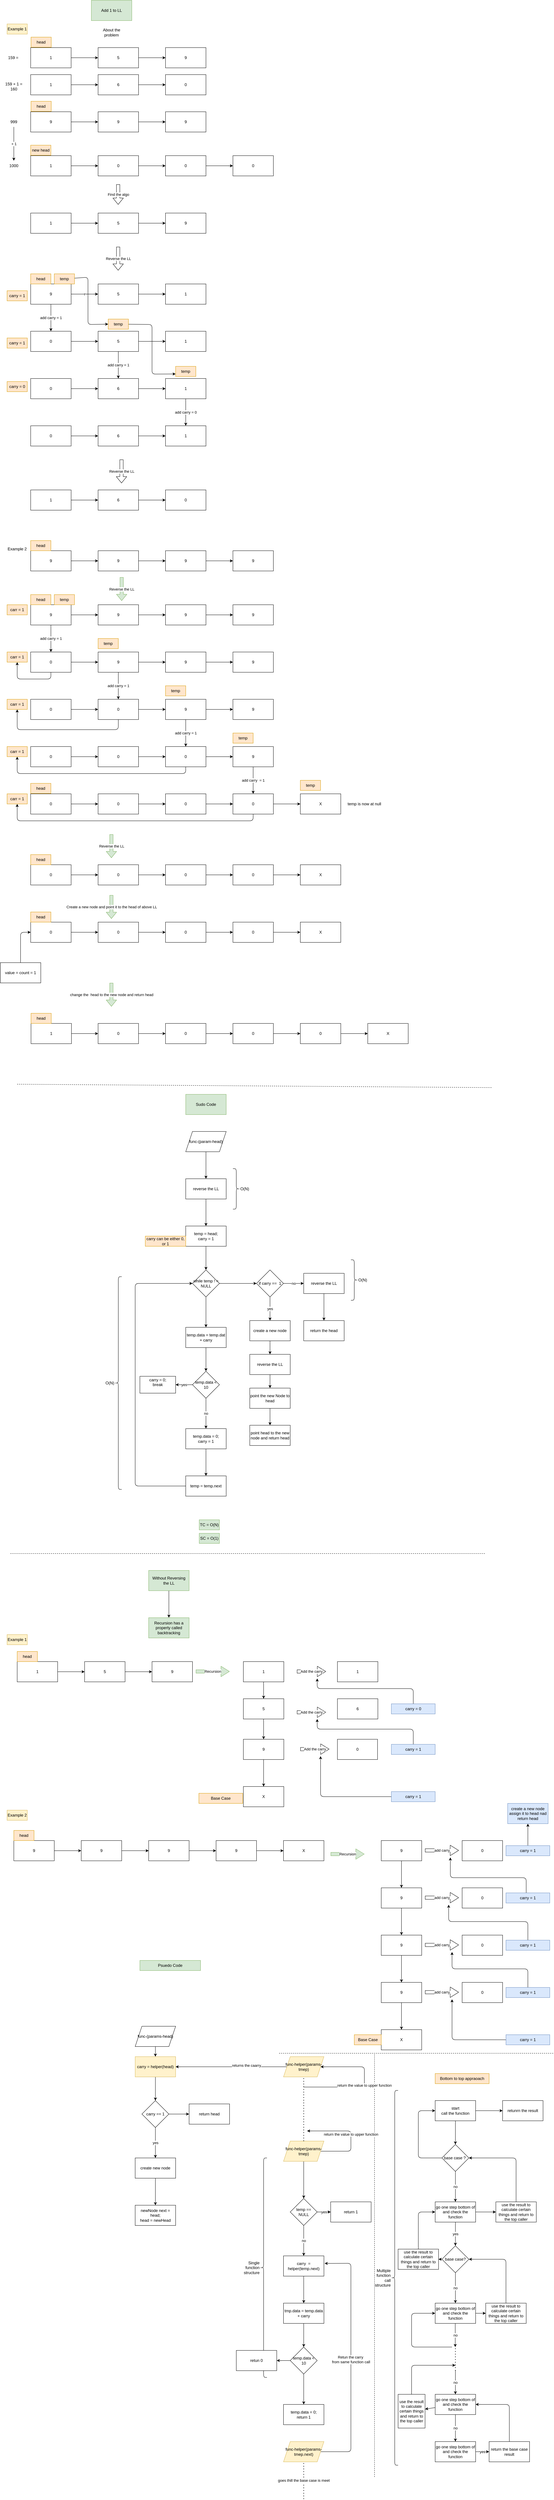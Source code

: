 <mxfile>
    <diagram id="dZd-zA1KMogvZuwLUGQr" name="Page-1">
        <mxGraphModel dx="991" dy="478" grid="1" gridSize="10" guides="1" tooltips="1" connect="1" arrows="1" fold="1" page="1" pageScale="1" pageWidth="827" pageHeight="1169" math="0" shadow="0">
            <root>
                <mxCell id="0"/>
                <mxCell id="1" parent="0"/>
                <mxCell id="46" value="r" style="edgeStyle=none;html=1;" parent="1" source="47" target="49" edge="1">
                    <mxGeometry relative="1" as="geometry"/>
                </mxCell>
                <mxCell id="58" value="add carry = 1" style="edgeStyle=none;html=1;" parent="1" source="47" target="57" edge="1">
                    <mxGeometry relative="1" as="geometry"/>
                </mxCell>
                <mxCell id="47" value="9" style="whiteSpace=wrap;html=1;" parent="1" vertex="1">
                    <mxGeometry x="90" y="850" width="120" height="60" as="geometry"/>
                </mxCell>
                <mxCell id="48" value="" style="edgeStyle=none;html=1;" parent="1" source="49" target="50" edge="1">
                    <mxGeometry relative="1" as="geometry"/>
                </mxCell>
                <mxCell id="49" value="5" style="whiteSpace=wrap;html=1;" parent="1" vertex="1">
                    <mxGeometry x="290" y="850" width="120" height="60" as="geometry"/>
                </mxCell>
                <mxCell id="50" value="1" style="whiteSpace=wrap;html=1;" parent="1" vertex="1">
                    <mxGeometry x="490" y="850" width="120" height="60" as="geometry"/>
                </mxCell>
                <UserObject label="Add 1 to LL" link="data:page/id,dZd-zA1KMogvZuwLUGQr" id="3">
                    <mxCell style="whiteSpace=wrap;html=1;fillColor=#d5e8d4;strokeColor=#82b366;" parent="1" vertex="1">
                        <mxGeometry x="270" y="10" width="120" height="60" as="geometry"/>
                    </mxCell>
                </UserObject>
                <mxCell id="7" value="" style="edgeStyle=none;html=1;" parent="1" source="4" target="6" edge="1">
                    <mxGeometry relative="1" as="geometry"/>
                </mxCell>
                <mxCell id="4" value="1" style="whiteSpace=wrap;html=1;" parent="1" vertex="1">
                    <mxGeometry x="90" y="150" width="120" height="60" as="geometry"/>
                </mxCell>
                <mxCell id="5" value="About the problem" style="text;strokeColor=none;align=center;fillColor=none;html=1;verticalAlign=middle;whiteSpace=wrap;rounded=0;" parent="1" vertex="1">
                    <mxGeometry x="280" y="90" width="100" height="30" as="geometry"/>
                </mxCell>
                <mxCell id="9" value="" style="edgeStyle=none;html=1;" parent="1" source="6" target="8" edge="1">
                    <mxGeometry relative="1" as="geometry"/>
                </mxCell>
                <mxCell id="6" value="5" style="whiteSpace=wrap;html=1;" parent="1" vertex="1">
                    <mxGeometry x="290" y="150" width="120" height="60" as="geometry"/>
                </mxCell>
                <mxCell id="8" value="9" style="whiteSpace=wrap;html=1;" parent="1" vertex="1">
                    <mxGeometry x="490" y="150" width="120" height="60" as="geometry"/>
                </mxCell>
                <mxCell id="10" value="159 =&amp;nbsp;" style="text;strokeColor=none;align=center;fillColor=none;html=1;verticalAlign=middle;whiteSpace=wrap;rounded=0;" parent="1" vertex="1">
                    <mxGeometry x="10" y="165" width="60" height="30" as="geometry"/>
                </mxCell>
                <mxCell id="11" value="159 + 1 = 160" style="text;strokeColor=none;align=center;fillColor=none;html=1;verticalAlign=middle;whiteSpace=wrap;rounded=0;" parent="1" vertex="1">
                    <mxGeometry x="10" y="250" width="60" height="30" as="geometry"/>
                </mxCell>
                <mxCell id="12" value="" style="edgeStyle=none;html=1;" parent="1" source="13" target="15" edge="1">
                    <mxGeometry relative="1" as="geometry"/>
                </mxCell>
                <mxCell id="13" value="1" style="whiteSpace=wrap;html=1;" parent="1" vertex="1">
                    <mxGeometry x="90" y="230" width="120" height="60" as="geometry"/>
                </mxCell>
                <mxCell id="14" value="" style="edgeStyle=none;html=1;" parent="1" source="15" target="16" edge="1">
                    <mxGeometry relative="1" as="geometry"/>
                </mxCell>
                <mxCell id="15" value="6" style="whiteSpace=wrap;html=1;" parent="1" vertex="1">
                    <mxGeometry x="290" y="230" width="120" height="60" as="geometry"/>
                </mxCell>
                <mxCell id="16" value="0" style="whiteSpace=wrap;html=1;" parent="1" vertex="1">
                    <mxGeometry x="490" y="230" width="120" height="60" as="geometry"/>
                </mxCell>
                <mxCell id="17" value="Find the algo" style="shape=flexArrow;endArrow=classic;html=1;" parent="1" edge="1">
                    <mxGeometry width="50" height="50" relative="1" as="geometry">
                        <mxPoint x="349.5" y="555" as="sourcePoint"/>
                        <mxPoint x="349.5" y="615" as="targetPoint"/>
                    </mxGeometry>
                </mxCell>
                <mxCell id="20" value="+ 1" style="edgeStyle=none;html=1;entryX=0.5;entryY=0;entryDx=0;entryDy=0;exitX=0.5;exitY=1;exitDx=0;exitDy=0;" parent="1" source="18" target="19" edge="1">
                    <mxGeometry relative="1" as="geometry">
                        <mxPoint x="40" y="410" as="sourcePoint"/>
                        <mxPoint x="39.5" y="440" as="targetPoint"/>
                    </mxGeometry>
                </mxCell>
                <mxCell id="18" value="999" style="text;strokeColor=none;align=center;fillColor=none;html=1;verticalAlign=middle;whiteSpace=wrap;rounded=0;" parent="1" vertex="1">
                    <mxGeometry x="10" y="355" width="60" height="30" as="geometry"/>
                </mxCell>
                <mxCell id="19" value="1000" style="text;strokeColor=none;align=center;fillColor=none;html=1;verticalAlign=middle;whiteSpace=wrap;rounded=0;" parent="1" vertex="1">
                    <mxGeometry x="10" y="485" width="60" height="30" as="geometry"/>
                </mxCell>
                <mxCell id="21" value="" style="edgeStyle=none;html=1;" parent="1" source="22" target="24" edge="1">
                    <mxGeometry relative="1" as="geometry"/>
                </mxCell>
                <mxCell id="22" value="9" style="whiteSpace=wrap;html=1;" parent="1" vertex="1">
                    <mxGeometry x="90" y="340" width="120" height="60" as="geometry"/>
                </mxCell>
                <mxCell id="23" value="" style="edgeStyle=none;html=1;" parent="1" source="24" target="25" edge="1">
                    <mxGeometry relative="1" as="geometry"/>
                </mxCell>
                <mxCell id="24" value="9" style="whiteSpace=wrap;html=1;" parent="1" vertex="1">
                    <mxGeometry x="290" y="340" width="120" height="60" as="geometry"/>
                </mxCell>
                <mxCell id="25" value="9" style="whiteSpace=wrap;html=1;" parent="1" vertex="1">
                    <mxGeometry x="490" y="340" width="120" height="60" as="geometry"/>
                </mxCell>
                <mxCell id="26" value="head" style="text;strokeColor=#d79b00;align=center;fillColor=#ffe6cc;html=1;verticalAlign=middle;whiteSpace=wrap;rounded=0;" parent="1" vertex="1">
                    <mxGeometry x="91" y="119" width="60" height="30" as="geometry"/>
                </mxCell>
                <mxCell id="27" value="head" style="text;strokeColor=#d79b00;align=center;fillColor=#ffe6cc;html=1;verticalAlign=middle;whiteSpace=wrap;rounded=0;" parent="1" vertex="1">
                    <mxGeometry x="91" y="309" width="60" height="30" as="geometry"/>
                </mxCell>
                <mxCell id="28" value="" style="edgeStyle=none;html=1;" parent="1" source="29" target="31" edge="1">
                    <mxGeometry relative="1" as="geometry"/>
                </mxCell>
                <mxCell id="29" value="1" style="whiteSpace=wrap;html=1;" parent="1" vertex="1">
                    <mxGeometry x="90" y="470" width="120" height="60" as="geometry"/>
                </mxCell>
                <mxCell id="30" value="" style="edgeStyle=none;html=1;" parent="1" source="31" target="32" edge="1">
                    <mxGeometry relative="1" as="geometry"/>
                </mxCell>
                <mxCell id="31" value="0" style="whiteSpace=wrap;html=1;" parent="1" vertex="1">
                    <mxGeometry x="290" y="470" width="120" height="60" as="geometry"/>
                </mxCell>
                <mxCell id="34" value="" style="edgeStyle=none;html=1;" parent="1" source="32" target="33" edge="1">
                    <mxGeometry relative="1" as="geometry"/>
                </mxCell>
                <mxCell id="32" value="0" style="whiteSpace=wrap;html=1;" parent="1" vertex="1">
                    <mxGeometry x="490" y="470" width="120" height="60" as="geometry"/>
                </mxCell>
                <mxCell id="33" value="0" style="whiteSpace=wrap;html=1;" parent="1" vertex="1">
                    <mxGeometry x="690" y="470" width="120" height="60" as="geometry"/>
                </mxCell>
                <mxCell id="35" value="new head" style="text;strokeColor=#d79b00;align=center;fillColor=#ffe6cc;html=1;verticalAlign=middle;whiteSpace=wrap;rounded=0;" parent="1" vertex="1">
                    <mxGeometry x="90" y="439" width="60" height="30" as="geometry"/>
                </mxCell>
                <mxCell id="38" value="" style="edgeStyle=none;html=1;" parent="1" source="39" target="41" edge="1">
                    <mxGeometry relative="1" as="geometry"/>
                </mxCell>
                <mxCell id="39" value="1" style="whiteSpace=wrap;html=1;" parent="1" vertex="1">
                    <mxGeometry x="90" y="640" width="120" height="60" as="geometry"/>
                </mxCell>
                <mxCell id="40" value="" style="edgeStyle=none;html=1;" parent="1" source="41" target="42" edge="1">
                    <mxGeometry relative="1" as="geometry"/>
                </mxCell>
                <mxCell id="41" value="5" style="whiteSpace=wrap;html=1;" parent="1" vertex="1">
                    <mxGeometry x="290" y="640" width="120" height="60" as="geometry"/>
                </mxCell>
                <mxCell id="42" value="9" style="whiteSpace=wrap;html=1;" parent="1" vertex="1">
                    <mxGeometry x="490" y="640" width="120" height="60" as="geometry"/>
                </mxCell>
                <mxCell id="45" value="Reverse the LL" style="shape=flexArrow;endArrow=classic;html=1;" parent="1" edge="1">
                    <mxGeometry width="50" height="50" relative="1" as="geometry">
                        <mxPoint x="349.5" y="740" as="sourcePoint"/>
                        <mxPoint x="349.5" y="810" as="targetPoint"/>
                    </mxGeometry>
                </mxCell>
                <mxCell id="51" value="head" style="text;strokeColor=#d79b00;align=center;fillColor=#ffe6cc;html=1;verticalAlign=middle;whiteSpace=wrap;rounded=0;" parent="1" vertex="1">
                    <mxGeometry x="90" y="820" width="60" height="30" as="geometry"/>
                </mxCell>
                <mxCell id="53" value="carry = 1" style="text;strokeColor=#d79b00;align=center;fillColor=#ffe6cc;html=1;verticalAlign=middle;whiteSpace=wrap;rounded=0;" parent="1" vertex="1">
                    <mxGeometry x="20" y="870" width="60" height="30" as="geometry"/>
                </mxCell>
                <mxCell id="87" style="edgeStyle=none;html=1;entryX=0;entryY=0.5;entryDx=0;entryDy=0;" parent="1" source="56" target="69" edge="1">
                    <mxGeometry relative="1" as="geometry">
                        <mxPoint x="280" y="890" as="targetPoint"/>
                        <Array as="points">
                            <mxPoint x="260" y="830"/>
                            <mxPoint x="260" y="970"/>
                        </Array>
                    </mxGeometry>
                </mxCell>
                <mxCell id="56" value="temp" style="text;strokeColor=#d79b00;align=center;fillColor=#ffe6cc;html=1;verticalAlign=middle;whiteSpace=wrap;rounded=0;" parent="1" vertex="1">
                    <mxGeometry x="160" y="820" width="60" height="30" as="geometry"/>
                </mxCell>
                <mxCell id="68" value="" style="edgeStyle=none;html=1;" parent="1" source="57" target="66" edge="1">
                    <mxGeometry relative="1" as="geometry"/>
                </mxCell>
                <mxCell id="57" value="0" style="whiteSpace=wrap;html=1;" parent="1" vertex="1">
                    <mxGeometry x="90" y="990" width="120" height="60" as="geometry"/>
                </mxCell>
                <mxCell id="59" value="carry = 1" style="text;strokeColor=#d79b00;align=center;fillColor=#ffe6cc;html=1;verticalAlign=middle;whiteSpace=wrap;rounded=0;" parent="1" vertex="1">
                    <mxGeometry x="20" y="1010" width="60" height="30" as="geometry"/>
                </mxCell>
                <mxCell id="65" value="" style="edgeStyle=none;html=1;" parent="1" source="66" target="67" edge="1">
                    <mxGeometry relative="1" as="geometry"/>
                </mxCell>
                <mxCell id="71" value="add carry = 1" style="edgeStyle=none;html=1;" parent="1" source="66" target="70" edge="1">
                    <mxGeometry relative="1" as="geometry"/>
                </mxCell>
                <mxCell id="66" value="5" style="whiteSpace=wrap;html=1;" parent="1" vertex="1">
                    <mxGeometry x="290" y="990" width="120" height="60" as="geometry"/>
                </mxCell>
                <mxCell id="67" value="1" style="whiteSpace=wrap;html=1;" parent="1" vertex="1">
                    <mxGeometry x="490" y="990" width="120" height="60" as="geometry"/>
                </mxCell>
                <mxCell id="88" style="edgeStyle=none;html=1;entryX=0;entryY=0.75;entryDx=0;entryDy=0;" parent="1" source="69" target="86" edge="1">
                    <mxGeometry relative="1" as="geometry">
                        <Array as="points">
                            <mxPoint x="450" y="970"/>
                            <mxPoint x="450" y="1117"/>
                        </Array>
                    </mxGeometry>
                </mxCell>
                <mxCell id="69" value="temp" style="text;strokeColor=#d79b00;align=center;fillColor=#ffe6cc;html=1;verticalAlign=middle;whiteSpace=wrap;rounded=0;" parent="1" vertex="1">
                    <mxGeometry x="320" y="954" width="60" height="30" as="geometry"/>
                </mxCell>
                <mxCell id="77" value="" style="edgeStyle=none;html=1;" parent="1" source="70" target="74" edge="1">
                    <mxGeometry relative="1" as="geometry"/>
                </mxCell>
                <mxCell id="70" value="6" style="whiteSpace=wrap;html=1;" parent="1" vertex="1">
                    <mxGeometry x="290" y="1130" width="120" height="60" as="geometry"/>
                </mxCell>
                <mxCell id="75" value="" style="edgeStyle=none;html=1;" parent="1" source="73" target="70" edge="1">
                    <mxGeometry relative="1" as="geometry"/>
                </mxCell>
                <mxCell id="73" value="0" style="whiteSpace=wrap;html=1;" parent="1" vertex="1">
                    <mxGeometry x="90" y="1130" width="120" height="60" as="geometry"/>
                </mxCell>
                <mxCell id="81" value="add carry = 0" style="edgeStyle=none;html=1;" parent="1" source="74" target="80" edge="1">
                    <mxGeometry relative="1" as="geometry"/>
                </mxCell>
                <mxCell id="74" value="1" style="whiteSpace=wrap;html=1;" parent="1" vertex="1">
                    <mxGeometry x="490" y="1130" width="120" height="60" as="geometry"/>
                </mxCell>
                <mxCell id="76" value="carry = 0" style="text;strokeColor=#d79b00;align=center;fillColor=#ffe6cc;html=1;verticalAlign=middle;whiteSpace=wrap;rounded=0;" parent="1" vertex="1">
                    <mxGeometry x="20" y="1139" width="60" height="30" as="geometry"/>
                </mxCell>
                <mxCell id="80" value="1" style="whiteSpace=wrap;html=1;" parent="1" vertex="1">
                    <mxGeometry x="490" y="1270" width="120" height="60" as="geometry"/>
                </mxCell>
                <mxCell id="85" value="" style="edgeStyle=none;html=1;" parent="1" source="82" target="80" edge="1">
                    <mxGeometry relative="1" as="geometry"/>
                </mxCell>
                <mxCell id="82" value="6" style="whiteSpace=wrap;html=1;" parent="1" vertex="1">
                    <mxGeometry x="290" y="1270" width="120" height="60" as="geometry"/>
                </mxCell>
                <mxCell id="83" value="" style="edgeStyle=none;html=1;" parent="1" source="84" target="82" edge="1">
                    <mxGeometry relative="1" as="geometry"/>
                </mxCell>
                <mxCell id="84" value="0" style="whiteSpace=wrap;html=1;" parent="1" vertex="1">
                    <mxGeometry x="90" y="1270" width="120" height="60" as="geometry"/>
                </mxCell>
                <mxCell id="86" value="temp" style="text;strokeColor=#d79b00;align=center;fillColor=#ffe6cc;html=1;verticalAlign=middle;whiteSpace=wrap;rounded=0;" parent="1" vertex="1">
                    <mxGeometry x="520" y="1094" width="60" height="30" as="geometry"/>
                </mxCell>
                <mxCell id="90" value="Reverse the LL" style="shape=flexArrow;endArrow=classic;html=1;" parent="1" edge="1">
                    <mxGeometry width="50" height="50" relative="1" as="geometry">
                        <mxPoint x="359.5" y="1370" as="sourcePoint"/>
                        <mxPoint x="359.5" y="1440" as="targetPoint"/>
                    </mxGeometry>
                </mxCell>
                <mxCell id="91" value="0" style="whiteSpace=wrap;html=1;" parent="1" vertex="1">
                    <mxGeometry x="490" y="1460" width="120" height="60" as="geometry"/>
                </mxCell>
                <mxCell id="92" value="" style="edgeStyle=none;html=1;" parent="1" source="93" target="91" edge="1">
                    <mxGeometry relative="1" as="geometry"/>
                </mxCell>
                <mxCell id="93" value="6" style="whiteSpace=wrap;html=1;" parent="1" vertex="1">
                    <mxGeometry x="290" y="1460" width="120" height="60" as="geometry"/>
                </mxCell>
                <mxCell id="94" value="" style="edgeStyle=none;html=1;" parent="1" source="95" target="93" edge="1">
                    <mxGeometry relative="1" as="geometry"/>
                </mxCell>
                <mxCell id="95" value="1" style="whiteSpace=wrap;html=1;" parent="1" vertex="1">
                    <mxGeometry x="90" y="1460" width="120" height="60" as="geometry"/>
                </mxCell>
                <mxCell id="96" value="Example 1" style="text;strokeColor=#d6b656;align=center;fillColor=#fff2cc;html=1;verticalAlign=middle;whiteSpace=wrap;rounded=0;" parent="1" vertex="1">
                    <mxGeometry x="20" y="80" width="60" height="30" as="geometry"/>
                </mxCell>
                <mxCell id="97" value="Example 2" style="text;strokeColor=none;align=center;fillColor=none;html=1;verticalAlign=middle;whiteSpace=wrap;rounded=0;" parent="1" vertex="1">
                    <mxGeometry x="20" y="1620" width="60" height="30" as="geometry"/>
                </mxCell>
                <mxCell id="104" value="" style="edgeStyle=none;html=1;" parent="1" source="98" target="103" edge="1">
                    <mxGeometry relative="1" as="geometry"/>
                </mxCell>
                <mxCell id="98" value="9" style="whiteSpace=wrap;html=1;" parent="1" vertex="1">
                    <mxGeometry x="490" y="1640" width="120" height="60" as="geometry"/>
                </mxCell>
                <mxCell id="99" value="" style="edgeStyle=none;html=1;" parent="1" source="100" target="98" edge="1">
                    <mxGeometry relative="1" as="geometry"/>
                </mxCell>
                <mxCell id="100" value="9" style="whiteSpace=wrap;html=1;" parent="1" vertex="1">
                    <mxGeometry x="290" y="1640" width="120" height="60" as="geometry"/>
                </mxCell>
                <mxCell id="101" value="" style="edgeStyle=none;html=1;" parent="1" source="102" target="100" edge="1">
                    <mxGeometry relative="1" as="geometry"/>
                </mxCell>
                <mxCell id="102" value="9" style="whiteSpace=wrap;html=1;" parent="1" vertex="1">
                    <mxGeometry x="90" y="1640" width="120" height="60" as="geometry"/>
                </mxCell>
                <mxCell id="103" value="9" style="whiteSpace=wrap;html=1;" parent="1" vertex="1">
                    <mxGeometry x="690" y="1640" width="120" height="60" as="geometry"/>
                </mxCell>
                <mxCell id="105" value="head" style="text;strokeColor=#d79b00;align=center;fillColor=#ffe6cc;html=1;verticalAlign=middle;whiteSpace=wrap;rounded=0;" parent="1" vertex="1">
                    <mxGeometry x="90" y="1610" width="60" height="30" as="geometry"/>
                </mxCell>
                <mxCell id="107" value="" style="edgeStyle=none;html=1;" parent="1" source="108" target="113" edge="1">
                    <mxGeometry relative="1" as="geometry"/>
                </mxCell>
                <mxCell id="108" value="9" style="whiteSpace=wrap;html=1;" parent="1" vertex="1">
                    <mxGeometry x="490" y="1800" width="120" height="60" as="geometry"/>
                </mxCell>
                <mxCell id="109" value="" style="edgeStyle=none;html=1;" parent="1" source="110" target="108" edge="1">
                    <mxGeometry relative="1" as="geometry"/>
                </mxCell>
                <mxCell id="110" value="9" style="whiteSpace=wrap;html=1;" parent="1" vertex="1">
                    <mxGeometry x="290" y="1800" width="120" height="60" as="geometry"/>
                </mxCell>
                <mxCell id="111" value="" style="edgeStyle=none;html=1;" parent="1" source="112" target="110" edge="1">
                    <mxGeometry relative="1" as="geometry"/>
                </mxCell>
                <mxCell id="119" value="add carry = 1" style="edgeStyle=none;html=1;" parent="1" source="112" target="118" edge="1">
                    <mxGeometry relative="1" as="geometry"/>
                </mxCell>
                <mxCell id="112" value="9" style="whiteSpace=wrap;html=1;" parent="1" vertex="1">
                    <mxGeometry x="90" y="1800" width="120" height="60" as="geometry"/>
                </mxCell>
                <mxCell id="113" value="9" style="whiteSpace=wrap;html=1;" parent="1" vertex="1">
                    <mxGeometry x="690" y="1800" width="120" height="60" as="geometry"/>
                </mxCell>
                <mxCell id="114" value="head" style="text;strokeColor=#d79b00;align=center;fillColor=#ffe6cc;html=1;verticalAlign=middle;whiteSpace=wrap;rounded=0;" parent="1" vertex="1">
                    <mxGeometry x="90" y="1770" width="60" height="30" as="geometry"/>
                </mxCell>
                <mxCell id="115" value="temp" style="text;strokeColor=#d79b00;align=center;fillColor=#ffe6cc;html=1;verticalAlign=middle;whiteSpace=wrap;rounded=0;" parent="1" vertex="1">
                    <mxGeometry x="160" y="1770" width="60" height="30" as="geometry"/>
                </mxCell>
                <mxCell id="116" value="Reverse the LL" style="shape=flexArrow;endArrow=classic;html=1;fillColor=#d5e8d4;strokeColor=#82b366;" parent="1" edge="1">
                    <mxGeometry width="50" height="50" relative="1" as="geometry">
                        <mxPoint x="360" y="1718.5" as="sourcePoint"/>
                        <mxPoint x="360" y="1788.5" as="targetPoint"/>
                    </mxGeometry>
                </mxCell>
                <mxCell id="117" value="carr = 1" style="text;strokeColor=#d79b00;align=center;fillColor=#ffe6cc;html=1;verticalAlign=middle;whiteSpace=wrap;rounded=0;" parent="1" vertex="1">
                    <mxGeometry x="20" y="1800" width="60" height="30" as="geometry"/>
                </mxCell>
                <mxCell id="125" value="" style="edgeStyle=none;html=1;" parent="1" source="118" target="123" edge="1">
                    <mxGeometry relative="1" as="geometry"/>
                </mxCell>
                <mxCell id="141" style="edgeStyle=none;html=1;entryX=0.5;entryY=1;entryDx=0;entryDy=0;" parent="1" source="118" target="127" edge="1">
                    <mxGeometry relative="1" as="geometry">
                        <Array as="points">
                            <mxPoint x="150" y="2020"/>
                            <mxPoint x="50" y="2020"/>
                        </Array>
                    </mxGeometry>
                </mxCell>
                <mxCell id="118" value="0" style="whiteSpace=wrap;html=1;" parent="1" vertex="1">
                    <mxGeometry x="90" y="1940" width="120" height="60" as="geometry"/>
                </mxCell>
                <mxCell id="120" value="" style="edgeStyle=none;html=1;" parent="1" source="121" target="124" edge="1">
                    <mxGeometry relative="1" as="geometry"/>
                </mxCell>
                <mxCell id="121" value="9" style="whiteSpace=wrap;html=1;" parent="1" vertex="1">
                    <mxGeometry x="490" y="1940" width="120" height="60" as="geometry"/>
                </mxCell>
                <mxCell id="122" value="" style="edgeStyle=none;html=1;" parent="1" source="123" target="121" edge="1">
                    <mxGeometry relative="1" as="geometry"/>
                </mxCell>
                <mxCell id="130" value="add carry = 1" style="edgeStyle=none;html=1;" parent="1" source="123" target="129" edge="1">
                    <mxGeometry relative="1" as="geometry"/>
                </mxCell>
                <mxCell id="123" value="9" style="whiteSpace=wrap;html=1;" parent="1" vertex="1">
                    <mxGeometry x="290" y="1940" width="120" height="60" as="geometry"/>
                </mxCell>
                <mxCell id="124" value="9" style="whiteSpace=wrap;html=1;" parent="1" vertex="1">
                    <mxGeometry x="690" y="1940" width="120" height="60" as="geometry"/>
                </mxCell>
                <mxCell id="126" value="temp" style="text;strokeColor=#d79b00;align=center;fillColor=#ffe6cc;html=1;verticalAlign=middle;whiteSpace=wrap;rounded=0;" parent="1" vertex="1">
                    <mxGeometry x="290" y="1900" width="60" height="30" as="geometry"/>
                </mxCell>
                <mxCell id="127" value="carr = 1" style="text;strokeColor=#d79b00;align=center;fillColor=#ffe6cc;html=1;verticalAlign=middle;whiteSpace=wrap;rounded=0;" parent="1" vertex="1">
                    <mxGeometry x="20" y="1940" width="60" height="30" as="geometry"/>
                </mxCell>
                <mxCell id="134" value="" style="edgeStyle=none;html=1;" parent="1" source="129" target="132" edge="1">
                    <mxGeometry relative="1" as="geometry"/>
                </mxCell>
                <mxCell id="142" style="edgeStyle=none;html=1;entryX=0.5;entryY=1;entryDx=0;entryDy=0;" parent="1" source="129" target="137" edge="1">
                    <mxGeometry relative="1" as="geometry">
                        <Array as="points">
                            <mxPoint x="350" y="2170"/>
                            <mxPoint x="50" y="2170"/>
                        </Array>
                    </mxGeometry>
                </mxCell>
                <mxCell id="129" value="0" style="whiteSpace=wrap;html=1;" parent="1" vertex="1">
                    <mxGeometry x="290" y="2080" width="120" height="60" as="geometry"/>
                </mxCell>
                <mxCell id="131" value="" style="edgeStyle=none;html=1;" parent="1" source="132" target="133" edge="1">
                    <mxGeometry relative="1" as="geometry"/>
                </mxCell>
                <mxCell id="139" value="add carry = 1" style="edgeStyle=none;html=1;" parent="1" source="132" target="138" edge="1">
                    <mxGeometry relative="1" as="geometry"/>
                </mxCell>
                <mxCell id="132" value="9" style="whiteSpace=wrap;html=1;" parent="1" vertex="1">
                    <mxGeometry x="490" y="2080" width="120" height="60" as="geometry"/>
                </mxCell>
                <mxCell id="133" value="9" style="whiteSpace=wrap;html=1;" parent="1" vertex="1">
                    <mxGeometry x="690" y="2080" width="120" height="60" as="geometry"/>
                </mxCell>
                <mxCell id="136" value="" style="edgeStyle=none;html=1;" parent="1" source="135" target="129" edge="1">
                    <mxGeometry relative="1" as="geometry"/>
                </mxCell>
                <mxCell id="135" value="0" style="whiteSpace=wrap;html=1;" parent="1" vertex="1">
                    <mxGeometry x="90" y="2080" width="120" height="60" as="geometry"/>
                </mxCell>
                <mxCell id="137" value="carr = 1" style="text;strokeColor=#d79b00;align=center;fillColor=#ffe6cc;html=1;verticalAlign=middle;whiteSpace=wrap;rounded=0;" parent="1" vertex="1">
                    <mxGeometry x="20" y="2080" width="60" height="30" as="geometry"/>
                </mxCell>
                <mxCell id="150" style="edgeStyle=none;html=1;entryX=0.5;entryY=1;entryDx=0;entryDy=0;" parent="1" source="138" target="149" edge="1">
                    <mxGeometry relative="1" as="geometry">
                        <Array as="points">
                            <mxPoint x="550" y="2300"/>
                            <mxPoint x="50" y="2300"/>
                        </Array>
                    </mxGeometry>
                </mxCell>
                <mxCell id="152" value="" style="edgeStyle=none;html=1;" parent="1" source="138" target="151" edge="1">
                    <mxGeometry relative="1" as="geometry"/>
                </mxCell>
                <mxCell id="138" value="0" style="whiteSpace=wrap;html=1;" parent="1" vertex="1">
                    <mxGeometry x="490" y="2220" width="120" height="60" as="geometry"/>
                </mxCell>
                <mxCell id="140" value="temp" style="text;strokeColor=#d79b00;align=center;fillColor=#ffe6cc;html=1;verticalAlign=middle;whiteSpace=wrap;rounded=0;" parent="1" vertex="1">
                    <mxGeometry x="490" y="2040" width="60" height="30" as="geometry"/>
                </mxCell>
                <mxCell id="146" value="" style="edgeStyle=none;html=1;" parent="1" source="143" target="138" edge="1">
                    <mxGeometry relative="1" as="geometry"/>
                </mxCell>
                <mxCell id="143" value="0" style="whiteSpace=wrap;html=1;" parent="1" vertex="1">
                    <mxGeometry x="290" y="2220" width="120" height="60" as="geometry"/>
                </mxCell>
                <mxCell id="144" value="" style="edgeStyle=none;html=1;" parent="1" source="145" target="143" edge="1">
                    <mxGeometry relative="1" as="geometry"/>
                </mxCell>
                <mxCell id="145" value="0" style="whiteSpace=wrap;html=1;" parent="1" vertex="1">
                    <mxGeometry x="90" y="2220" width="120" height="60" as="geometry"/>
                </mxCell>
                <mxCell id="149" value="carr = 1" style="text;strokeColor=#d79b00;align=center;fillColor=#ffe6cc;html=1;verticalAlign=middle;whiteSpace=wrap;rounded=0;" parent="1" vertex="1">
                    <mxGeometry x="20" y="2220" width="60" height="30" as="geometry"/>
                </mxCell>
                <mxCell id="155" value="add carry&amp;nbsp; = 1" style="edgeStyle=none;html=1;" parent="1" source="151" target="154" edge="1">
                    <mxGeometry relative="1" as="geometry"/>
                </mxCell>
                <mxCell id="151" value="9" style="whiteSpace=wrap;html=1;" parent="1" vertex="1">
                    <mxGeometry x="690" y="2220" width="120" height="60" as="geometry"/>
                </mxCell>
                <mxCell id="153" value="temp" style="text;strokeColor=#d79b00;align=center;fillColor=#ffe6cc;html=1;verticalAlign=middle;whiteSpace=wrap;rounded=0;" parent="1" vertex="1">
                    <mxGeometry x="690" y="2180" width="60" height="30" as="geometry"/>
                </mxCell>
                <mxCell id="165" style="edgeStyle=none;html=1;entryX=0.5;entryY=1;entryDx=0;entryDy=0;exitX=0.5;exitY=1;exitDx=0;exitDy=0;" parent="1" source="154" target="164" edge="1">
                    <mxGeometry relative="1" as="geometry">
                        <mxPoint x="690" y="2440" as="sourcePoint"/>
                        <mxPoint x="50" y="2440" as="targetPoint"/>
                        <Array as="points">
                            <mxPoint x="750" y="2440"/>
                            <mxPoint x="50" y="2440"/>
                        </Array>
                    </mxGeometry>
                </mxCell>
                <mxCell id="167" value="" style="edgeStyle=none;html=1;" parent="1" source="154" target="166" edge="1">
                    <mxGeometry relative="1" as="geometry"/>
                </mxCell>
                <mxCell id="154" value="0" style="whiteSpace=wrap;html=1;" parent="1" vertex="1">
                    <mxGeometry x="690" y="2360" width="120" height="60" as="geometry"/>
                </mxCell>
                <mxCell id="161" value="" style="edgeStyle=none;html=1;" parent="1" source="156" target="154" edge="1">
                    <mxGeometry relative="1" as="geometry"/>
                </mxCell>
                <mxCell id="156" value="0" style="whiteSpace=wrap;html=1;" parent="1" vertex="1">
                    <mxGeometry x="490" y="2360" width="120" height="60" as="geometry"/>
                </mxCell>
                <mxCell id="157" value="" style="edgeStyle=none;html=1;" parent="1" source="158" target="156" edge="1">
                    <mxGeometry relative="1" as="geometry"/>
                </mxCell>
                <mxCell id="158" value="0" style="whiteSpace=wrap;html=1;" parent="1" vertex="1">
                    <mxGeometry x="290" y="2360" width="120" height="60" as="geometry"/>
                </mxCell>
                <mxCell id="159" value="" style="edgeStyle=none;html=1;" parent="1" source="160" target="158" edge="1">
                    <mxGeometry relative="1" as="geometry"/>
                </mxCell>
                <mxCell id="160" value="0" style="whiteSpace=wrap;html=1;" parent="1" vertex="1">
                    <mxGeometry x="90" y="2360" width="120" height="60" as="geometry"/>
                </mxCell>
                <mxCell id="164" value="carr = 1" style="text;strokeColor=#d79b00;align=center;fillColor=#ffe6cc;html=1;verticalAlign=middle;whiteSpace=wrap;rounded=0;" parent="1" vertex="1">
                    <mxGeometry x="20" y="2360" width="60" height="30" as="geometry"/>
                </mxCell>
                <mxCell id="166" value="X" style="whiteSpace=wrap;html=1;" parent="1" vertex="1">
                    <mxGeometry x="890" y="2360" width="120" height="60" as="geometry"/>
                </mxCell>
                <mxCell id="168" value="temp" style="text;strokeColor=#d79b00;align=center;fillColor=#ffe6cc;html=1;verticalAlign=middle;whiteSpace=wrap;rounded=0;" parent="1" vertex="1">
                    <mxGeometry x="890" y="2320" width="60" height="30" as="geometry"/>
                </mxCell>
                <mxCell id="169" value="temp is now at null" style="text;strokeColor=none;align=center;fillColor=none;html=1;verticalAlign=middle;whiteSpace=wrap;rounded=0;" parent="1" vertex="1">
                    <mxGeometry x="1020" y="2375" width="120" height="30" as="geometry"/>
                </mxCell>
                <mxCell id="170" value="Reverse the LL" style="shape=flexArrow;endArrow=classic;html=1;fillColor=#d5e8d4;strokeColor=#82b366;" parent="1" edge="1">
                    <mxGeometry width="50" height="50" relative="1" as="geometry">
                        <mxPoint x="329.5" y="2480" as="sourcePoint"/>
                        <mxPoint x="329.5" y="2550" as="targetPoint"/>
                    </mxGeometry>
                </mxCell>
                <mxCell id="171" value="head" style="text;strokeColor=#d79b00;align=center;fillColor=#ffe6cc;html=1;verticalAlign=middle;whiteSpace=wrap;rounded=0;" parent="1" vertex="1">
                    <mxGeometry x="90" y="2329" width="60" height="30" as="geometry"/>
                </mxCell>
                <mxCell id="181" value="" style="edgeStyle=none;html=1;" parent="1" source="172" target="180" edge="1">
                    <mxGeometry relative="1" as="geometry"/>
                </mxCell>
                <mxCell id="172" value="0" style="whiteSpace=wrap;html=1;" parent="1" vertex="1">
                    <mxGeometry x="690" y="2570" width="120" height="60" as="geometry"/>
                </mxCell>
                <mxCell id="173" value="" style="edgeStyle=none;html=1;" parent="1" source="174" target="172" edge="1">
                    <mxGeometry relative="1" as="geometry"/>
                </mxCell>
                <mxCell id="174" value="0" style="whiteSpace=wrap;html=1;" parent="1" vertex="1">
                    <mxGeometry x="490" y="2570" width="120" height="60" as="geometry"/>
                </mxCell>
                <mxCell id="175" value="" style="edgeStyle=none;html=1;" parent="1" source="176" target="174" edge="1">
                    <mxGeometry relative="1" as="geometry"/>
                </mxCell>
                <mxCell id="176" value="0" style="whiteSpace=wrap;html=1;" parent="1" vertex="1">
                    <mxGeometry x="290" y="2570" width="120" height="60" as="geometry"/>
                </mxCell>
                <mxCell id="177" value="" style="edgeStyle=none;html=1;" parent="1" source="178" target="176" edge="1">
                    <mxGeometry relative="1" as="geometry"/>
                </mxCell>
                <mxCell id="178" value="0" style="whiteSpace=wrap;html=1;" parent="1" vertex="1">
                    <mxGeometry x="90" y="2570" width="120" height="60" as="geometry"/>
                </mxCell>
                <mxCell id="179" value="head" style="text;strokeColor=#d79b00;align=center;fillColor=#ffe6cc;html=1;verticalAlign=middle;whiteSpace=wrap;rounded=0;" parent="1" vertex="1">
                    <mxGeometry x="90" y="2540" width="60" height="30" as="geometry"/>
                </mxCell>
                <mxCell id="180" value="X" style="whiteSpace=wrap;html=1;" parent="1" vertex="1">
                    <mxGeometry x="890" y="2570" width="120" height="60" as="geometry"/>
                </mxCell>
                <mxCell id="182" value="Create a new node and point it to the head of above LL" style="shape=flexArrow;endArrow=classic;html=1;fillColor=#d5e8d4;strokeColor=#82b366;" parent="1" edge="1">
                    <mxGeometry width="50" height="50" relative="1" as="geometry">
                        <mxPoint x="329.5" y="2660" as="sourcePoint"/>
                        <mxPoint x="329.5" y="2730" as="targetPoint"/>
                    </mxGeometry>
                </mxCell>
                <mxCell id="183" value="" style="edgeStyle=none;html=1;" parent="1" source="184" target="191" edge="1">
                    <mxGeometry relative="1" as="geometry"/>
                </mxCell>
                <mxCell id="184" value="0" style="whiteSpace=wrap;html=1;" parent="1" vertex="1">
                    <mxGeometry x="690" y="2740" width="120" height="60" as="geometry"/>
                </mxCell>
                <mxCell id="185" value="" style="edgeStyle=none;html=1;" parent="1" source="186" target="184" edge="1">
                    <mxGeometry relative="1" as="geometry"/>
                </mxCell>
                <mxCell id="186" value="0" style="whiteSpace=wrap;html=1;" parent="1" vertex="1">
                    <mxGeometry x="490" y="2740" width="120" height="60" as="geometry"/>
                </mxCell>
                <mxCell id="187" value="" style="edgeStyle=none;html=1;" parent="1" source="188" target="186" edge="1">
                    <mxGeometry relative="1" as="geometry"/>
                </mxCell>
                <mxCell id="188" value="0" style="whiteSpace=wrap;html=1;" parent="1" vertex="1">
                    <mxGeometry x="290" y="2740" width="120" height="60" as="geometry"/>
                </mxCell>
                <mxCell id="189" value="" style="edgeStyle=none;html=1;" parent="1" source="190" target="188" edge="1">
                    <mxGeometry relative="1" as="geometry"/>
                </mxCell>
                <mxCell id="190" value="0" style="whiteSpace=wrap;html=1;" parent="1" vertex="1">
                    <mxGeometry x="90" y="2740" width="120" height="60" as="geometry"/>
                </mxCell>
                <mxCell id="191" value="X" style="whiteSpace=wrap;html=1;" parent="1" vertex="1">
                    <mxGeometry x="890" y="2740" width="120" height="60" as="geometry"/>
                </mxCell>
                <mxCell id="194" style="edgeStyle=none;html=1;entryX=0;entryY=0.5;entryDx=0;entryDy=0;" parent="1" source="192" target="190" edge="1">
                    <mxGeometry relative="1" as="geometry">
                        <Array as="points">
                            <mxPoint x="60" y="2770"/>
                        </Array>
                    </mxGeometry>
                </mxCell>
                <mxCell id="192" value="value = count = 1" style="whiteSpace=wrap;html=1;" parent="1" vertex="1">
                    <mxGeometry y="2860" width="120" height="60" as="geometry"/>
                </mxCell>
                <mxCell id="193" value="head" style="text;strokeColor=#d79b00;align=center;fillColor=#ffe6cc;html=1;verticalAlign=middle;whiteSpace=wrap;rounded=0;" parent="1" vertex="1">
                    <mxGeometry x="90" y="2710" width="60" height="30" as="geometry"/>
                </mxCell>
                <mxCell id="195" value="change the&amp;nbsp; head to the new node and return head" style="shape=flexArrow;endArrow=classic;html=1;fillColor=#d5e8d4;strokeColor=#82b366;" parent="1" edge="1">
                    <mxGeometry width="50" height="50" relative="1" as="geometry">
                        <mxPoint x="329.5" y="2920" as="sourcePoint"/>
                        <mxPoint x="329.5" y="2990" as="targetPoint"/>
                    </mxGeometry>
                </mxCell>
                <mxCell id="196" value="" style="edgeStyle=none;html=1;" parent="1" source="197" target="204" edge="1">
                    <mxGeometry relative="1" as="geometry"/>
                </mxCell>
                <mxCell id="197" value="0" style="whiteSpace=wrap;html=1;" parent="1" vertex="1">
                    <mxGeometry x="890" y="3040" width="120" height="60" as="geometry"/>
                </mxCell>
                <mxCell id="198" value="" style="edgeStyle=none;html=1;" parent="1" source="199" target="197" edge="1">
                    <mxGeometry relative="1" as="geometry"/>
                </mxCell>
                <mxCell id="199" value="0" style="whiteSpace=wrap;html=1;" parent="1" vertex="1">
                    <mxGeometry x="690" y="3040" width="120" height="60" as="geometry"/>
                </mxCell>
                <mxCell id="200" value="" style="edgeStyle=none;html=1;" parent="1" source="201" target="199" edge="1">
                    <mxGeometry relative="1" as="geometry"/>
                </mxCell>
                <mxCell id="201" value="0" style="whiteSpace=wrap;html=1;" parent="1" vertex="1">
                    <mxGeometry x="490" y="3040" width="120" height="60" as="geometry"/>
                </mxCell>
                <mxCell id="202" value="" style="edgeStyle=none;html=1;" parent="1" source="203" target="201" edge="1">
                    <mxGeometry relative="1" as="geometry"/>
                </mxCell>
                <mxCell id="203" value="0" style="whiteSpace=wrap;html=1;" parent="1" vertex="1">
                    <mxGeometry x="290" y="3040" width="120" height="60" as="geometry"/>
                </mxCell>
                <mxCell id="204" value="X" style="whiteSpace=wrap;html=1;" parent="1" vertex="1">
                    <mxGeometry x="1090" y="3040" width="120" height="60" as="geometry"/>
                </mxCell>
                <mxCell id="205" style="edgeStyle=none;html=1;entryX=0;entryY=0.5;entryDx=0;entryDy=0;" parent="1" source="206" target="203" edge="1">
                    <mxGeometry relative="1" as="geometry">
                        <Array as="points">
                            <mxPoint x="260" y="3070"/>
                        </Array>
                    </mxGeometry>
                </mxCell>
                <mxCell id="206" value="1" style="whiteSpace=wrap;html=1;" parent="1" vertex="1">
                    <mxGeometry x="91" y="3040" width="120" height="60" as="geometry"/>
                </mxCell>
                <mxCell id="207" value="head" style="text;strokeColor=#d79b00;align=center;fillColor=#ffe6cc;html=1;verticalAlign=middle;whiteSpace=wrap;rounded=0;" parent="1" vertex="1">
                    <mxGeometry x="91" y="3010" width="60" height="30" as="geometry"/>
                </mxCell>
                <mxCell id="208" value="" style="endArrow=none;dashed=1;html=1;" parent="1" edge="1">
                    <mxGeometry width="50" height="50" relative="1" as="geometry">
                        <mxPoint x="50" y="3220" as="sourcePoint"/>
                        <mxPoint x="1456.944" y="3230" as="targetPoint"/>
                    </mxGeometry>
                </mxCell>
                <mxCell id="209" value="Sudo Code" style="whiteSpace=wrap;html=1;fillColor=#d5e8d4;strokeColor=#82b366;" parent="1" vertex="1">
                    <mxGeometry x="550" y="3250" width="120" height="60" as="geometry"/>
                </mxCell>
                <mxCell id="213" value="" style="edgeStyle=none;html=1;" parent="1" source="211" target="212" edge="1">
                    <mxGeometry relative="1" as="geometry"/>
                </mxCell>
                <mxCell id="211" value="func-(param-head)" style="shape=parallelogram;perimeter=parallelogramPerimeter;whiteSpace=wrap;html=1;fixedSize=1;" parent="1" vertex="1">
                    <mxGeometry x="550" y="3360" width="120" height="60" as="geometry"/>
                </mxCell>
                <mxCell id="215" value="" style="edgeStyle=none;html=1;" parent="1" source="212" target="214" edge="1">
                    <mxGeometry relative="1" as="geometry"/>
                </mxCell>
                <mxCell id="212" value="reverse the LL" style="whiteSpace=wrap;html=1;" parent="1" vertex="1">
                    <mxGeometry x="550" y="3500" width="120" height="60" as="geometry"/>
                </mxCell>
                <mxCell id="221" value="" style="edgeStyle=none;html=1;" parent="1" source="214" target="220" edge="1">
                    <mxGeometry relative="1" as="geometry"/>
                </mxCell>
                <mxCell id="214" value="temp = head;&lt;div&gt;carry = 1&lt;/div&gt;" style="whiteSpace=wrap;html=1;" parent="1" vertex="1">
                    <mxGeometry x="550" y="3640" width="120" height="60" as="geometry"/>
                </mxCell>
                <mxCell id="223" value="" style="edgeStyle=none;html=1;" parent="1" source="220" target="222" edge="1">
                    <mxGeometry relative="1" as="geometry"/>
                </mxCell>
                <mxCell id="238" value="" style="edgeStyle=none;html=1;entryX=0;entryY=0.5;entryDx=0;entryDy=0;" parent="1" source="220" target="244" edge="1">
                    <mxGeometry relative="1" as="geometry"/>
                </mxCell>
                <mxCell id="220" value="while temp ! = NULL" style="rhombus;whiteSpace=wrap;html=1;" parent="1" vertex="1">
                    <mxGeometry x="570" y="3770" width="80" height="80" as="geometry"/>
                </mxCell>
                <mxCell id="227" value="" style="edgeStyle=none;html=1;" parent="1" source="222" target="226" edge="1">
                    <mxGeometry relative="1" as="geometry"/>
                </mxCell>
                <mxCell id="222" value="temp.data = temp.dat + carry" style="whiteSpace=wrap;html=1;" parent="1" vertex="1">
                    <mxGeometry x="550" y="3940" width="120" height="60" as="geometry"/>
                </mxCell>
                <mxCell id="229" value="yes" style="edgeStyle=none;html=1;" parent="1" source="226" target="228" edge="1">
                    <mxGeometry relative="1" as="geometry"/>
                </mxCell>
                <mxCell id="231" value="no" style="edgeStyle=none;html=1;" parent="1" source="226" target="230" edge="1">
                    <mxGeometry relative="1" as="geometry"/>
                </mxCell>
                <mxCell id="226" value="temp.data &amp;lt; 10" style="rhombus;whiteSpace=wrap;html=1;" parent="1" vertex="1">
                    <mxGeometry x="570" y="4070" width="80" height="80" as="geometry"/>
                </mxCell>
                <mxCell id="228" value="carry = 0;&lt;div&gt;&lt;font color=&quot;#000000&quot;&gt;break&lt;br&gt;&lt;/font&gt;&lt;div&gt;&lt;br&gt;&lt;/div&gt;&lt;/div&gt;" style="whiteSpace=wrap;html=1;" parent="1" vertex="1">
                    <mxGeometry x="414" y="4085" width="106" height="50" as="geometry"/>
                </mxCell>
                <mxCell id="234" value="" style="edgeStyle=none;html=1;" parent="1" source="230" target="233" edge="1">
                    <mxGeometry relative="1" as="geometry"/>
                </mxCell>
                <mxCell id="230" value="temp.data = 0;&lt;div&gt;carry = 1&lt;/div&gt;" style="whiteSpace=wrap;html=1;" parent="1" vertex="1">
                    <mxGeometry x="550" y="4240" width="120" height="60" as="geometry"/>
                </mxCell>
                <mxCell id="232" value="carry can be either 0, or 1" style="text;strokeColor=#d79b00;align=center;fillColor=#ffe6cc;html=1;verticalAlign=middle;whiteSpace=wrap;rounded=0;" parent="1" vertex="1">
                    <mxGeometry x="430" y="3670" width="120" height="30" as="geometry"/>
                </mxCell>
                <mxCell id="235" style="edgeStyle=none;html=1;entryX=0;entryY=0.5;entryDx=0;entryDy=0;exitX=0;exitY=0.5;exitDx=0;exitDy=0;" parent="1" source="233" target="220" edge="1">
                    <mxGeometry relative="1" as="geometry">
                        <mxPoint x="540" y="3810" as="targetPoint"/>
                        <mxPoint x="520" y="4410" as="sourcePoint"/>
                        <Array as="points">
                            <mxPoint x="400" y="4410"/>
                            <mxPoint x="400" y="3810"/>
                        </Array>
                    </mxGeometry>
                </mxCell>
                <mxCell id="233" value="temp = temp.next" style="whiteSpace=wrap;html=1;" parent="1" vertex="1">
                    <mxGeometry x="550" y="4380" width="120" height="60" as="geometry"/>
                </mxCell>
                <mxCell id="250" value="" style="edgeStyle=none;html=1;" parent="1" source="239" target="241" edge="1">
                    <mxGeometry relative="1" as="geometry"/>
                </mxCell>
                <mxCell id="239" value="create a new node" style="whiteSpace=wrap;html=1;" parent="1" vertex="1">
                    <mxGeometry x="740" y="3920" width="120" height="60" as="geometry"/>
                </mxCell>
                <mxCell id="245" value="" style="edgeStyle=none;html=1;" parent="1" source="241" target="243" edge="1">
                    <mxGeometry relative="1" as="geometry"/>
                </mxCell>
                <mxCell id="241" value="reverse the LL" style="whiteSpace=wrap;html=1;" parent="1" vertex="1">
                    <mxGeometry x="740" y="4020" width="120" height="60" as="geometry"/>
                </mxCell>
                <mxCell id="247" value="" style="edgeStyle=none;html=1;" parent="1" source="243" target="246" edge="1">
                    <mxGeometry relative="1" as="geometry"/>
                </mxCell>
                <mxCell id="243" value="point the new Node to head" style="whiteSpace=wrap;html=1;" parent="1" vertex="1">
                    <mxGeometry x="740" y="4120" width="120" height="60" as="geometry"/>
                </mxCell>
                <mxCell id="249" value="yes" style="edgeStyle=none;html=1;" parent="1" source="244" target="239" edge="1">
                    <mxGeometry relative="1" as="geometry"/>
                </mxCell>
                <mxCell id="253" value="no" style="edgeStyle=none;html=1;" parent="1" source="244" target="252" edge="1">
                    <mxGeometry relative="1" as="geometry"/>
                </mxCell>
                <mxCell id="244" value="&lt;div&gt;&lt;span style=&quot;background-color: transparent;&quot;&gt;if carry ==&amp;nbsp; 1&lt;/span&gt;&lt;/div&gt;" style="rhombus;whiteSpace=wrap;html=1;" parent="1" vertex="1">
                    <mxGeometry x="760" y="3770" width="80" height="80" as="geometry"/>
                </mxCell>
                <mxCell id="246" value="point head to the new node and return head" style="whiteSpace=wrap;html=1;" parent="1" vertex="1">
                    <mxGeometry x="740" y="4230" width="120" height="60" as="geometry"/>
                </mxCell>
                <mxCell id="255" value="" style="edgeStyle=none;html=1;" parent="1" source="252" target="254" edge="1">
                    <mxGeometry relative="1" as="geometry"/>
                </mxCell>
                <mxCell id="252" value="reverse the LL" style="whiteSpace=wrap;html=1;" parent="1" vertex="1">
                    <mxGeometry x="900" y="3780" width="120" height="60" as="geometry"/>
                </mxCell>
                <mxCell id="254" value="return the head" style="whiteSpace=wrap;html=1;" parent="1" vertex="1">
                    <mxGeometry x="900" y="3920" width="120" height="60" as="geometry"/>
                </mxCell>
                <mxCell id="256" value="O(N)" style="shape=curlyBracket;whiteSpace=wrap;html=1;rounded=1;flipH=1;labelPosition=right;verticalLabelPosition=middle;align=left;verticalAlign=middle;" parent="1" vertex="1">
                    <mxGeometry x="690" y="3470" width="20" height="120" as="geometry"/>
                </mxCell>
                <mxCell id="257" value="O(N)" style="shape=curlyBracket;whiteSpace=wrap;html=1;rounded=1;labelPosition=left;verticalLabelPosition=middle;align=right;verticalAlign=middle;" parent="1" vertex="1">
                    <mxGeometry x="340" y="3790" width="20" height="630" as="geometry"/>
                </mxCell>
                <mxCell id="258" value="O(N)" style="shape=curlyBracket;whiteSpace=wrap;html=1;rounded=1;flipH=1;labelPosition=right;verticalLabelPosition=middle;align=left;verticalAlign=middle;" parent="1" vertex="1">
                    <mxGeometry x="1040" y="3740" width="20" height="120" as="geometry"/>
                </mxCell>
                <mxCell id="259" value="TC = O(N)" style="text;strokeColor=#82b366;align=center;fillColor=#d5e8d4;html=1;verticalAlign=middle;whiteSpace=wrap;rounded=0;" parent="1" vertex="1">
                    <mxGeometry x="590" y="4510" width="60" height="30" as="geometry"/>
                </mxCell>
                <mxCell id="260" value="SC = O(1)" style="text;strokeColor=#82b366;align=center;fillColor=#d5e8d4;html=1;verticalAlign=middle;whiteSpace=wrap;rounded=0;" parent="1" vertex="1">
                    <mxGeometry x="590" y="4550" width="60" height="30" as="geometry"/>
                </mxCell>
                <mxCell id="261" value="" style="endArrow=none;dashed=1;html=1;" parent="1" edge="1">
                    <mxGeometry width="50" height="50" relative="1" as="geometry">
                        <mxPoint x="30" y="4610" as="sourcePoint"/>
                        <mxPoint x="1437" y="4610" as="targetPoint"/>
                    </mxGeometry>
                </mxCell>
                <mxCell id="264" value="" style="edgeStyle=none;html=1;" parent="1" source="262" target="263" edge="1">
                    <mxGeometry relative="1" as="geometry"/>
                </mxCell>
                <mxCell id="262" value="Without Reversing the LL" style="whiteSpace=wrap;html=1;fillColor=#d5e8d4;strokeColor=#82b366;" parent="1" vertex="1">
                    <mxGeometry x="440" y="4660" width="120" height="60" as="geometry"/>
                </mxCell>
                <mxCell id="263" value="Recursion has a property called backtracking" style="whiteSpace=wrap;html=1;fillColor=#d5e8d4;strokeColor=#82b366;" parent="1" vertex="1">
                    <mxGeometry x="440" y="4800" width="120" height="60" as="geometry"/>
                </mxCell>
                <mxCell id="267" value="" style="edgeStyle=none;html=1;" parent="1" source="265" target="266" edge="1">
                    <mxGeometry relative="1" as="geometry"/>
                </mxCell>
                <mxCell id="265" value="1" style="whiteSpace=wrap;html=1;" parent="1" vertex="1">
                    <mxGeometry x="50" y="4930" width="120" height="60" as="geometry"/>
                </mxCell>
                <mxCell id="269" value="" style="edgeStyle=none;html=1;" parent="1" source="266" target="268" edge="1">
                    <mxGeometry relative="1" as="geometry"/>
                </mxCell>
                <mxCell id="266" value="5" style="whiteSpace=wrap;html=1;" parent="1" vertex="1">
                    <mxGeometry x="250" y="4930" width="120" height="60" as="geometry"/>
                </mxCell>
                <mxCell id="268" value="9" style="whiteSpace=wrap;html=1;" parent="1" vertex="1">
                    <mxGeometry x="450" y="4930" width="120" height="60" as="geometry"/>
                </mxCell>
                <mxCell id="270" value="head" style="text;strokeColor=#d79b00;align=center;fillColor=#ffe6cc;html=1;verticalAlign=middle;whiteSpace=wrap;rounded=0;" parent="1" vertex="1">
                    <mxGeometry x="50" y="4900" width="60" height="30" as="geometry"/>
                </mxCell>
                <mxCell id="271" value="Recursion" style="edgeStyle=none;orthogonalLoop=1;jettySize=auto;html=1;shape=flexArrow;rounded=1;startSize=8;endSize=8;fillColor=#d5e8d4;strokeColor=#82b366;" parent="1" edge="1">
                    <mxGeometry width="100" relative="1" as="geometry">
                        <mxPoint x="580" y="4959.23" as="sourcePoint"/>
                        <mxPoint x="680" y="4959.23" as="targetPoint"/>
                        <Array as="points"/>
                    </mxGeometry>
                </mxCell>
                <mxCell id="272" value="" style="edgeStyle=none;html=1;" parent="1" source="273" target="275" edge="1">
                    <mxGeometry relative="1" as="geometry"/>
                </mxCell>
                <mxCell id="273" value="1" style="whiteSpace=wrap;html=1;" parent="1" vertex="1">
                    <mxGeometry x="721" y="4930" width="120" height="60" as="geometry"/>
                </mxCell>
                <mxCell id="274" value="" style="edgeStyle=none;html=1;" parent="1" source="275" target="276" edge="1">
                    <mxGeometry relative="1" as="geometry"/>
                </mxCell>
                <mxCell id="275" value="5" style="whiteSpace=wrap;html=1;" parent="1" vertex="1">
                    <mxGeometry x="721" y="5040" width="120" height="60" as="geometry"/>
                </mxCell>
                <mxCell id="278" value="" style="edgeStyle=none;html=1;" parent="1" source="276" target="277" edge="1">
                    <mxGeometry relative="1" as="geometry"/>
                </mxCell>
                <mxCell id="276" value="9" style="whiteSpace=wrap;html=1;" parent="1" vertex="1">
                    <mxGeometry x="721" y="5160" width="120" height="60" as="geometry"/>
                </mxCell>
                <mxCell id="277" value="X" style="whiteSpace=wrap;html=1;" parent="1" vertex="1">
                    <mxGeometry x="721" y="5300" width="120" height="60" as="geometry"/>
                </mxCell>
                <mxCell id="281" value="Base Case" style="text;strokeColor=#d79b00;align=center;fillColor=#ffe6cc;html=1;verticalAlign=middle;whiteSpace=wrap;rounded=0;" parent="1" vertex="1">
                    <mxGeometry x="589" y="5320" width="130" height="30" as="geometry"/>
                </mxCell>
                <mxCell id="287" style="edgeStyle=none;html=1;" parent="1" source="282" edge="1">
                    <mxGeometry relative="1" as="geometry">
                        <mxPoint x="950" y="5210" as="targetPoint"/>
                        <Array as="points">
                            <mxPoint x="950" y="5330"/>
                        </Array>
                    </mxGeometry>
                </mxCell>
                <mxCell id="282" value="carry = 1" style="text;strokeColor=#6c8ebf;align=center;fillColor=#dae8fc;html=1;verticalAlign=middle;whiteSpace=wrap;rounded=0;" parent="1" vertex="1">
                    <mxGeometry x="1160" y="5315" width="130" height="30" as="geometry"/>
                </mxCell>
                <mxCell id="283" value="Add the carry" style="edgeStyle=none;orthogonalLoop=1;jettySize=auto;html=1;shape=flexArrow;rounded=1;startSize=8;endSize=8;" parent="1" edge="1">
                    <mxGeometry width="100" relative="1" as="geometry">
                        <mxPoint x="890" y="5189.23" as="sourcePoint"/>
                        <mxPoint x="975.77" y="5189.23" as="targetPoint"/>
                        <Array as="points"/>
                    </mxGeometry>
                </mxCell>
                <mxCell id="285" value="0" style="whiteSpace=wrap;html=1;" parent="1" vertex="1">
                    <mxGeometry x="1000" y="5160" width="119" height="60" as="geometry"/>
                </mxCell>
                <mxCell id="291" style="edgeStyle=none;html=1;" parent="1" source="288" edge="1">
                    <mxGeometry relative="1" as="geometry">
                        <mxPoint x="940" y="5100" as="targetPoint"/>
                        <Array as="points">
                            <mxPoint x="1225" y="5130"/>
                            <mxPoint x="940" y="5130"/>
                        </Array>
                    </mxGeometry>
                </mxCell>
                <mxCell id="288" value="carry = 1" style="text;strokeColor=#6c8ebf;align=center;fillColor=#dae8fc;html=1;verticalAlign=middle;whiteSpace=wrap;rounded=0;" parent="1" vertex="1">
                    <mxGeometry x="1160" y="5175" width="130" height="30" as="geometry"/>
                </mxCell>
                <mxCell id="290" value="Add the carry" style="edgeStyle=none;orthogonalLoop=1;jettySize=auto;html=1;shape=flexArrow;rounded=1;startSize=8;endSize=8;" parent="1" edge="1">
                    <mxGeometry width="100" relative="1" as="geometry">
                        <mxPoint x="880" y="5080" as="sourcePoint"/>
                        <mxPoint x="965.77" y="5080" as="targetPoint"/>
                        <Array as="points"/>
                    </mxGeometry>
                </mxCell>
                <mxCell id="292" value="6" style="whiteSpace=wrap;html=1;" parent="1" vertex="1">
                    <mxGeometry x="1000" y="5040" width="120" height="60" as="geometry"/>
                </mxCell>
                <mxCell id="296" style="edgeStyle=none;html=1;" parent="1" source="293" edge="1">
                    <mxGeometry relative="1" as="geometry">
                        <mxPoint x="940" y="4980" as="targetPoint"/>
                        <Array as="points">
                            <mxPoint x="1225" y="5010"/>
                            <mxPoint x="940" y="5010"/>
                        </Array>
                    </mxGeometry>
                </mxCell>
                <mxCell id="293" value="carry = 0" style="text;strokeColor=#6c8ebf;align=center;fillColor=#dae8fc;html=1;verticalAlign=middle;whiteSpace=wrap;rounded=0;" parent="1" vertex="1">
                    <mxGeometry x="1160" y="5055" width="130" height="30" as="geometry"/>
                </mxCell>
                <mxCell id="294" value="Add the carry" style="edgeStyle=none;orthogonalLoop=1;jettySize=auto;html=1;shape=flexArrow;rounded=1;startSize=8;endSize=8;" parent="1" edge="1">
                    <mxGeometry width="100" relative="1" as="geometry">
                        <mxPoint x="880" y="4959.23" as="sourcePoint"/>
                        <mxPoint x="965.77" y="4959.23" as="targetPoint"/>
                        <Array as="points"/>
                    </mxGeometry>
                </mxCell>
                <mxCell id="295" value="1" style="whiteSpace=wrap;html=1;" parent="1" vertex="1">
                    <mxGeometry x="1000" y="4930" width="120" height="60" as="geometry"/>
                </mxCell>
                <mxCell id="298" value="Example 1" style="text;strokeColor=#d6b656;align=center;fillColor=#fff2cc;html=1;verticalAlign=middle;whiteSpace=wrap;rounded=0;" parent="1" vertex="1">
                    <mxGeometry x="20" y="4850" width="60" height="30" as="geometry"/>
                </mxCell>
                <mxCell id="299" value="Example 2" style="text;strokeColor=#d6b656;align=center;fillColor=#fff2cc;html=1;verticalAlign=middle;whiteSpace=wrap;rounded=0;" parent="1" vertex="1">
                    <mxGeometry x="20" y="5370" width="60" height="30" as="geometry"/>
                </mxCell>
                <mxCell id="300" value="" style="edgeStyle=none;html=1;" parent="1" source="302" target="303" edge="1">
                    <mxGeometry relative="1" as="geometry"/>
                </mxCell>
                <mxCell id="301" value="" style="edgeStyle=none;html=1;" parent="1" source="303" target="304" edge="1">
                    <mxGeometry relative="1" as="geometry"/>
                </mxCell>
                <mxCell id="302" value="9" style="whiteSpace=wrap;html=1;" parent="1" vertex="1">
                    <mxGeometry x="40" y="5460" width="120" height="60" as="geometry"/>
                </mxCell>
                <mxCell id="303" value="9" style="whiteSpace=wrap;html=1;" parent="1" vertex="1">
                    <mxGeometry x="240" y="5460" width="120" height="60" as="geometry"/>
                </mxCell>
                <mxCell id="306" value="" style="edgeStyle=none;html=1;" parent="1" source="304" target="305" edge="1">
                    <mxGeometry relative="1" as="geometry"/>
                </mxCell>
                <mxCell id="304" value="9" style="whiteSpace=wrap;html=1;" parent="1" vertex="1">
                    <mxGeometry x="440" y="5460" width="120" height="60" as="geometry"/>
                </mxCell>
                <mxCell id="308" value="" style="edgeStyle=none;html=1;" parent="1" source="305" target="307" edge="1">
                    <mxGeometry relative="1" as="geometry"/>
                </mxCell>
                <mxCell id="305" value="9" style="whiteSpace=wrap;html=1;" parent="1" vertex="1">
                    <mxGeometry x="640" y="5460" width="120" height="60" as="geometry"/>
                </mxCell>
                <mxCell id="307" value="X" style="whiteSpace=wrap;html=1;" parent="1" vertex="1">
                    <mxGeometry x="840" y="5460" width="120" height="60" as="geometry"/>
                </mxCell>
                <mxCell id="309" value="head" style="text;strokeColor=#d79b00;align=center;fillColor=#ffe6cc;html=1;verticalAlign=middle;whiteSpace=wrap;rounded=0;" parent="1" vertex="1">
                    <mxGeometry x="40" y="5430" width="60" height="30" as="geometry"/>
                </mxCell>
                <mxCell id="310" value="Recursion" style="edgeStyle=none;orthogonalLoop=1;jettySize=auto;html=1;shape=flexArrow;rounded=1;startSize=8;endSize=8;fillColor=#d5e8d4;strokeColor=#82b366;" parent="1" edge="1">
                    <mxGeometry width="100" relative="1" as="geometry">
                        <mxPoint x="980" y="5500" as="sourcePoint"/>
                        <mxPoint x="1080" y="5500" as="targetPoint"/>
                        <Array as="points"/>
                    </mxGeometry>
                </mxCell>
                <mxCell id="313" value="" style="edgeStyle=none;html=1;" parent="1" source="311" target="312" edge="1">
                    <mxGeometry relative="1" as="geometry"/>
                </mxCell>
                <mxCell id="311" value="9" style="whiteSpace=wrap;html=1;" parent="1" vertex="1">
                    <mxGeometry x="1130" y="5460" width="120" height="60" as="geometry"/>
                </mxCell>
                <mxCell id="315" value="" style="edgeStyle=none;html=1;" parent="1" source="312" target="314" edge="1">
                    <mxGeometry relative="1" as="geometry"/>
                </mxCell>
                <mxCell id="312" value="9" style="whiteSpace=wrap;html=1;" parent="1" vertex="1">
                    <mxGeometry x="1130" y="5600" width="120" height="60" as="geometry"/>
                </mxCell>
                <mxCell id="317" value="" style="edgeStyle=none;html=1;" parent="1" source="314" target="316" edge="1">
                    <mxGeometry relative="1" as="geometry"/>
                </mxCell>
                <mxCell id="314" value="9" style="whiteSpace=wrap;html=1;" parent="1" vertex="1">
                    <mxGeometry x="1130" y="5740" width="120" height="60" as="geometry"/>
                </mxCell>
                <mxCell id="319" value="" style="edgeStyle=none;html=1;" parent="1" source="316" target="318" edge="1">
                    <mxGeometry relative="1" as="geometry"/>
                </mxCell>
                <mxCell id="316" value="9" style="whiteSpace=wrap;html=1;" parent="1" vertex="1">
                    <mxGeometry x="1130" y="5880" width="120" height="60" as="geometry"/>
                </mxCell>
                <mxCell id="318" value="X" style="whiteSpace=wrap;html=1;" parent="1" vertex="1">
                    <mxGeometry x="1130" y="6020" width="120" height="60" as="geometry"/>
                </mxCell>
                <mxCell id="322" value="Base Case" style="text;html=1;align=center;verticalAlign=middle;resizable=0;points=[];autosize=1;strokeColor=#d79b00;fillColor=#ffe6cc;" parent="1" vertex="1">
                    <mxGeometry x="1050" y="6035" width="80" height="30" as="geometry"/>
                </mxCell>
                <mxCell id="327" style="edgeStyle=none;html=1;" parent="1" source="323" edge="1">
                    <mxGeometry relative="1" as="geometry">
                        <mxPoint x="1340" y="5930" as="targetPoint"/>
                        <Array as="points">
                            <mxPoint x="1340" y="6050"/>
                        </Array>
                    </mxGeometry>
                </mxCell>
                <mxCell id="323" value="carry = 1" style="text;strokeColor=#6c8ebf;align=center;fillColor=#dae8fc;html=1;verticalAlign=middle;whiteSpace=wrap;rounded=0;" parent="1" vertex="1">
                    <mxGeometry x="1500" y="6035" width="130" height="30" as="geometry"/>
                </mxCell>
                <mxCell id="324" value="add carry" style="edgeStyle=none;orthogonalLoop=1;jettySize=auto;html=1;shape=flexArrow;rounded=1;startSize=8;endSize=8;" parent="1" edge="1">
                    <mxGeometry width="100" relative="1" as="geometry">
                        <mxPoint x="1260" y="5909.17" as="sourcePoint"/>
                        <mxPoint x="1360" y="5909.17" as="targetPoint"/>
                        <Array as="points"/>
                    </mxGeometry>
                </mxCell>
                <mxCell id="325" value="0" style="whiteSpace=wrap;html=1;" parent="1" vertex="1">
                    <mxGeometry x="1370" y="5880" width="120" height="60" as="geometry"/>
                </mxCell>
                <mxCell id="337" style="edgeStyle=none;html=1;" parent="1" source="326" edge="1">
                    <mxGeometry relative="1" as="geometry">
                        <mxPoint x="1340" y="5790" as="targetPoint"/>
                        <Array as="points">
                            <mxPoint x="1565" y="5840"/>
                            <mxPoint x="1340" y="5840"/>
                        </Array>
                    </mxGeometry>
                </mxCell>
                <mxCell id="326" value="carry = 1" style="text;strokeColor=#6c8ebf;align=center;fillColor=#dae8fc;html=1;verticalAlign=middle;whiteSpace=wrap;rounded=0;" parent="1" vertex="1">
                    <mxGeometry x="1500" y="5895" width="130" height="30" as="geometry"/>
                </mxCell>
                <mxCell id="328" value="add carry" style="edgeStyle=none;orthogonalLoop=1;jettySize=auto;html=1;shape=flexArrow;rounded=1;startSize=8;endSize=8;" parent="1" edge="1">
                    <mxGeometry width="100" relative="1" as="geometry">
                        <mxPoint x="1260" y="5769.17" as="sourcePoint"/>
                        <mxPoint x="1360" y="5769.17" as="targetPoint"/>
                        <Array as="points"/>
                    </mxGeometry>
                </mxCell>
                <mxCell id="329" value="0" style="whiteSpace=wrap;html=1;" parent="1" vertex="1">
                    <mxGeometry x="1370" y="5740" width="120" height="60" as="geometry"/>
                </mxCell>
                <mxCell id="338" style="edgeStyle=none;html=1;" parent="1" source="330" edge="1">
                    <mxGeometry relative="1" as="geometry">
                        <mxPoint x="1330" y="5650" as="targetPoint"/>
                        <Array as="points">
                            <mxPoint x="1565" y="5700"/>
                            <mxPoint x="1330" y="5700"/>
                        </Array>
                    </mxGeometry>
                </mxCell>
                <mxCell id="330" value="carry = 1" style="text;strokeColor=#6c8ebf;align=center;fillColor=#dae8fc;html=1;verticalAlign=middle;whiteSpace=wrap;rounded=0;" parent="1" vertex="1">
                    <mxGeometry x="1500" y="5755" width="130" height="30" as="geometry"/>
                </mxCell>
                <mxCell id="331" value="add carry" style="edgeStyle=none;orthogonalLoop=1;jettySize=auto;html=1;shape=flexArrow;rounded=1;startSize=8;endSize=8;" parent="1" edge="1">
                    <mxGeometry width="100" relative="1" as="geometry">
                        <mxPoint x="1260" y="5629.17" as="sourcePoint"/>
                        <mxPoint x="1360" y="5629.17" as="targetPoint"/>
                        <Array as="points"/>
                    </mxGeometry>
                </mxCell>
                <mxCell id="332" value="0" style="whiteSpace=wrap;html=1;" parent="1" vertex="1">
                    <mxGeometry x="1370" y="5600" width="120" height="60" as="geometry"/>
                </mxCell>
                <mxCell id="340" style="edgeStyle=none;html=1;" parent="1" edge="1">
                    <mxGeometry relative="1" as="geometry">
                        <mxPoint x="1335" y="5510" as="targetPoint"/>
                        <mxPoint x="1560" y="5615" as="sourcePoint"/>
                        <Array as="points">
                            <mxPoint x="1560" y="5570"/>
                            <mxPoint x="1335" y="5570"/>
                        </Array>
                    </mxGeometry>
                </mxCell>
                <mxCell id="333" value="carry = 1" style="text;strokeColor=#6c8ebf;align=center;fillColor=#dae8fc;html=1;verticalAlign=middle;whiteSpace=wrap;rounded=0;" parent="1" vertex="1">
                    <mxGeometry x="1500" y="5615" width="130" height="30" as="geometry"/>
                </mxCell>
                <mxCell id="334" value="add carry" style="edgeStyle=none;orthogonalLoop=1;jettySize=auto;html=1;shape=flexArrow;rounded=1;startSize=8;endSize=8;" parent="1" edge="1">
                    <mxGeometry width="100" relative="1" as="geometry">
                        <mxPoint x="1260" y="5489.17" as="sourcePoint"/>
                        <mxPoint x="1360" y="5489.17" as="targetPoint"/>
                        <Array as="points"/>
                    </mxGeometry>
                </mxCell>
                <mxCell id="335" value="0" style="whiteSpace=wrap;html=1;" parent="1" vertex="1">
                    <mxGeometry x="1370" y="5460" width="120" height="60" as="geometry"/>
                </mxCell>
                <mxCell id="342" value="" style="edgeStyle=none;html=1;" parent="1" source="336" target="341" edge="1">
                    <mxGeometry relative="1" as="geometry"/>
                </mxCell>
                <mxCell id="336" value="carry = 1" style="text;strokeColor=#6c8ebf;align=center;fillColor=#dae8fc;html=1;verticalAlign=middle;whiteSpace=wrap;rounded=0;" parent="1" vertex="1">
                    <mxGeometry x="1500" y="5475" width="130" height="30" as="geometry"/>
                </mxCell>
                <mxCell id="341" value="create a new node assign it to head nad return head" style="whiteSpace=wrap;html=1;fillColor=#dae8fc;strokeColor=#6c8ebf;gradientColor=none;rounded=0;" parent="1" vertex="1">
                    <mxGeometry x="1505" y="5350" width="120" height="60" as="geometry"/>
                </mxCell>
                <mxCell id="343" value="Psuedo Code" style="text;strokeColor=#82b366;align=center;fillColor=#d5e8d4;html=1;verticalAlign=middle;whiteSpace=wrap;rounded=0;" parent="1" vertex="1">
                    <mxGeometry x="414" y="5815" width="180" height="30" as="geometry"/>
                </mxCell>
                <mxCell id="346" value="" style="edgeStyle=none;html=1;" parent="1" source="344" target="345" edge="1">
                    <mxGeometry relative="1" as="geometry"/>
                </mxCell>
                <mxCell id="344" value="func-(params-head)" style="shape=parallelogram;perimeter=parallelogramPerimeter;whiteSpace=wrap;html=1;fixedSize=1;" parent="1" vertex="1">
                    <mxGeometry x="400" y="6010" width="120" height="60" as="geometry"/>
                </mxCell>
                <mxCell id="348" value="" style="edgeStyle=none;html=1;" parent="1" source="345" target="347" edge="1">
                    <mxGeometry relative="1" as="geometry"/>
                </mxCell>
                <mxCell id="345" value="carry = helper(head)" style="whiteSpace=wrap;html=1;fillColor=#fff2cc;strokeColor=#d6b656;" parent="1" vertex="1">
                    <mxGeometry x="400" y="6100" width="120" height="60" as="geometry"/>
                </mxCell>
                <mxCell id="350" value="yes" style="edgeStyle=none;html=1;" parent="1" source="347" target="349" edge="1">
                    <mxGeometry relative="1" as="geometry"/>
                </mxCell>
                <mxCell id="354" value="" style="edgeStyle=none;html=1;" parent="1" source="347" target="353" edge="1">
                    <mxGeometry relative="1" as="geometry"/>
                </mxCell>
                <mxCell id="347" value="carry == 1" style="rhombus;whiteSpace=wrap;html=1;" parent="1" vertex="1">
                    <mxGeometry x="420" y="6230" width="80" height="80" as="geometry"/>
                </mxCell>
                <mxCell id="352" value="" style="edgeStyle=none;html=1;" parent="1" source="349" target="351" edge="1">
                    <mxGeometry relative="1" as="geometry"/>
                </mxCell>
                <mxCell id="349" value="create new node" style="whiteSpace=wrap;html=1;" parent="1" vertex="1">
                    <mxGeometry x="400" y="6400" width="120" height="60" as="geometry"/>
                </mxCell>
                <mxCell id="351" value="newNode next = head;&lt;div&gt;head = newHead&lt;/div&gt;" style="whiteSpace=wrap;html=1;" parent="1" vertex="1">
                    <mxGeometry x="400" y="6540" width="120" height="60" as="geometry"/>
                </mxCell>
                <mxCell id="353" value="return head" style="whiteSpace=wrap;html=1;" parent="1" vertex="1">
                    <mxGeometry x="560" y="6240" width="120" height="60" as="geometry"/>
                </mxCell>
                <mxCell id="359" value="" style="edgeStyle=none;html=1;" parent="1" target="358" edge="1">
                    <mxGeometry relative="1" as="geometry">
                        <mxPoint x="900" y="6410" as="sourcePoint"/>
                    </mxGeometry>
                </mxCell>
                <mxCell id="425" style="edgeStyle=none;html=1;entryX=1;entryY=0.5;entryDx=0;entryDy=0;" edge="1" parent="1" source="355" target="345">
                    <mxGeometry relative="1" as="geometry"/>
                </mxCell>
                <mxCell id="426" value="returns the caarry" style="edgeLabel;html=1;align=center;verticalAlign=middle;resizable=0;points=[];" vertex="1" connectable="0" parent="425">
                    <mxGeometry x="-0.278" y="-4" relative="1" as="geometry">
                        <mxPoint x="-1" as="offset"/>
                    </mxGeometry>
                </mxCell>
                <mxCell id="355" value="func-helper(params-tmep)" style="shape=parallelogram;perimeter=parallelogramPerimeter;whiteSpace=wrap;html=1;fixedSize=1;fillColor=#fff2cc;strokeColor=#d6b656;" parent="1" vertex="1">
                    <mxGeometry x="840" y="6100" width="120" height="60" as="geometry"/>
                </mxCell>
                <mxCell id="361" value="no" style="edgeStyle=none;html=1;" parent="1" source="358" target="360" edge="1">
                    <mxGeometry relative="1" as="geometry"/>
                </mxCell>
                <mxCell id="363" value="yes" style="edgeStyle=none;html=1;" parent="1" source="358" target="362" edge="1">
                    <mxGeometry relative="1" as="geometry"/>
                </mxCell>
                <mxCell id="358" value="temp == NULL" style="rhombus;whiteSpace=wrap;html=1;" parent="1" vertex="1">
                    <mxGeometry x="860" y="6520" width="80" height="80" as="geometry"/>
                </mxCell>
                <mxCell id="365" value="" style="edgeStyle=none;html=1;" parent="1" source="360" target="364" edge="1">
                    <mxGeometry relative="1" as="geometry"/>
                </mxCell>
                <mxCell id="360" value="carry&amp;nbsp; = helper(temp.next)" style="whiteSpace=wrap;html=1;" parent="1" vertex="1">
                    <mxGeometry x="840" y="6690" width="120" height="60" as="geometry"/>
                </mxCell>
                <mxCell id="362" value="return 1" style="whiteSpace=wrap;html=1;" parent="1" vertex="1">
                    <mxGeometry x="980" y="6530" width="120" height="60" as="geometry"/>
                </mxCell>
                <mxCell id="367" value="" style="edgeStyle=none;html=1;" parent="1" source="364" target="366" edge="1">
                    <mxGeometry relative="1" as="geometry"/>
                </mxCell>
                <mxCell id="364" value="tmp.data = temp.data + carry" style="whiteSpace=wrap;html=1;" parent="1" vertex="1">
                    <mxGeometry x="840" y="6830" width="120" height="60" as="geometry"/>
                </mxCell>
                <mxCell id="433" value="" style="edgeStyle=none;html=1;" edge="1" parent="1" source="366" target="432">
                    <mxGeometry relative="1" as="geometry"/>
                </mxCell>
                <mxCell id="435" value="" style="edgeStyle=none;html=1;" edge="1" parent="1" source="366" target="434">
                    <mxGeometry relative="1" as="geometry"/>
                </mxCell>
                <mxCell id="366" value="temp.data &amp;lt; 10" style="rhombus;whiteSpace=wrap;html=1;" parent="1" vertex="1">
                    <mxGeometry x="860" y="6960" width="80" height="80" as="geometry"/>
                </mxCell>
                <mxCell id="369" value="" style="endArrow=none;dashed=1;html=1;" parent="1" edge="1">
                    <mxGeometry width="50" height="50" relative="1" as="geometry">
                        <mxPoint x="1110" y="7344.63" as="sourcePoint"/>
                        <mxPoint x="1110" y="6090" as="targetPoint"/>
                    </mxGeometry>
                </mxCell>
                <mxCell id="372" value="" style="edgeStyle=none;html=1;" parent="1" source="370" target="371" edge="1">
                    <mxGeometry relative="1" as="geometry"/>
                </mxCell>
                <mxCell id="420" value="" style="edgeStyle=none;html=1;" parent="1" source="370" target="419" edge="1">
                    <mxGeometry relative="1" as="geometry"/>
                </mxCell>
                <mxCell id="370" value="start&lt;div&gt;call the function&lt;/div&gt;" style="whiteSpace=wrap;html=1;" parent="1" vertex="1">
                    <mxGeometry x="1290" y="6230" width="120" height="60" as="geometry"/>
                </mxCell>
                <mxCell id="377" value="no" style="edgeStyle=none;html=1;" parent="1" source="371" target="376" edge="1">
                    <mxGeometry relative="1" as="geometry"/>
                </mxCell>
                <mxCell id="418" style="edgeStyle=none;html=1;entryX=0;entryY=0.5;entryDx=0;entryDy=0;" parent="1" source="371" target="370" edge="1">
                    <mxGeometry relative="1" as="geometry">
                        <Array as="points">
                            <mxPoint x="1240" y="6400"/>
                            <mxPoint x="1240" y="6260"/>
                        </Array>
                    </mxGeometry>
                </mxCell>
                <mxCell id="371" value="base case ?&amp;nbsp;" style="rhombus;whiteSpace=wrap;html=1;" parent="1" vertex="1">
                    <mxGeometry x="1310" y="6360" width="80" height="80" as="geometry"/>
                </mxCell>
                <mxCell id="375" value="Bottom to top appraoach" style="text;strokeColor=#d79b00;align=center;fillColor=#ffe6cc;html=1;verticalAlign=middle;whiteSpace=wrap;rounded=0;" parent="1" vertex="1">
                    <mxGeometry x="1290" y="6150" width="160" height="30" as="geometry"/>
                </mxCell>
                <mxCell id="379" value="yes" style="edgeStyle=none;html=1;" parent="1" source="376" target="378" edge="1">
                    <mxGeometry relative="1" as="geometry"/>
                </mxCell>
                <mxCell id="414" value="" style="edgeStyle=none;html=1;" parent="1" source="376" target="413" edge="1">
                    <mxGeometry relative="1" as="geometry"/>
                </mxCell>
                <mxCell id="376" value="go one step bottom of and check the function" style="whiteSpace=wrap;html=1;" parent="1" vertex="1">
                    <mxGeometry x="1290" y="6530" width="120" height="60" as="geometry"/>
                </mxCell>
                <mxCell id="383" value="no" style="edgeStyle=none;html=1;" parent="1" source="378" target="382" edge="1">
                    <mxGeometry relative="1" as="geometry"/>
                </mxCell>
                <mxCell id="410" value="" style="edgeStyle=none;html=1;" parent="1" source="378" target="409" edge="1">
                    <mxGeometry relative="1" as="geometry"/>
                </mxCell>
                <mxCell id="378" value="base case?" style="rhombus;whiteSpace=wrap;html=1;" parent="1" vertex="1">
                    <mxGeometry x="1310" y="6660" width="80" height="80" as="geometry"/>
                </mxCell>
                <mxCell id="390" value="no" style="edgeStyle=none;html=1;" parent="1" target="389" edge="1">
                    <mxGeometry relative="1" as="geometry">
                        <mxPoint x="1350" y="7030" as="sourcePoint"/>
                    </mxGeometry>
                </mxCell>
                <mxCell id="404" style="edgeStyle=none;html=1;entryX=1;entryY=0.5;entryDx=0;entryDy=0;exitX=0.5;exitY=0;exitDx=0;exitDy=0;" parent="1" source="406" target="378" edge="1">
                    <mxGeometry relative="1" as="geometry">
                        <mxPoint x="1590" y="6860" as="sourcePoint"/>
                        <mxPoint x="1440" y="6700" as="targetPoint"/>
                        <Array as="points">
                            <mxPoint x="1500" y="6700"/>
                        </Array>
                    </mxGeometry>
                </mxCell>
                <mxCell id="408" value="" style="edgeStyle=none;html=1;" parent="1" source="382" target="406" edge="1">
                    <mxGeometry relative="1" as="geometry"/>
                </mxCell>
                <mxCell id="382" value="&lt;span style=&quot;color: rgb(0, 0, 0);&quot;&gt;go one step bottom of and check the function&lt;/span&gt;" style="whiteSpace=wrap;html=1;" parent="1" vertex="1">
                    <mxGeometry x="1290" y="6830" width="120" height="60" as="geometry"/>
                </mxCell>
                <mxCell id="392" value="no" style="edgeStyle=none;html=1;" parent="1" source="389" target="391" edge="1">
                    <mxGeometry relative="1" as="geometry"/>
                </mxCell>
                <mxCell id="398" value="" style="edgeStyle=none;html=1;" parent="1" source="389" target="397" edge="1">
                    <mxGeometry relative="1" as="geometry"/>
                </mxCell>
                <mxCell id="389" value="&lt;span style=&quot;color: rgb(0, 0, 0);&quot;&gt;go one step bottom of and check the function&lt;/span&gt;" style="whiteSpace=wrap;html=1;" parent="1" vertex="1">
                    <mxGeometry x="1290" y="7100" width="120" height="60" as="geometry"/>
                </mxCell>
                <mxCell id="394" value="yes" style="edgeStyle=none;html=1;" parent="1" source="391" target="393" edge="1">
                    <mxGeometry relative="1" as="geometry"/>
                </mxCell>
                <mxCell id="391" value="&lt;span style=&quot;color: rgb(0, 0, 0);&quot;&gt;go one step bottom of and check the function&lt;/span&gt;" style="whiteSpace=wrap;html=1;" parent="1" vertex="1">
                    <mxGeometry x="1290" y="7240" width="120" height="60" as="geometry"/>
                </mxCell>
                <mxCell id="395" style="edgeStyle=none;html=1;entryX=1;entryY=0.5;entryDx=0;entryDy=0;" parent="1" source="393" target="389" edge="1">
                    <mxGeometry relative="1" as="geometry">
                        <Array as="points">
                            <mxPoint x="1510" y="7130"/>
                        </Array>
                    </mxGeometry>
                </mxCell>
                <mxCell id="393" value="return the base case result" style="whiteSpace=wrap;html=1;" parent="1" vertex="1">
                    <mxGeometry x="1450" y="7240" width="120" height="60" as="geometry"/>
                </mxCell>
                <mxCell id="400" style="edgeStyle=none;html=1;exitX=0.5;exitY=0;exitDx=0;exitDy=0;" parent="1" source="397" edge="1">
                    <mxGeometry relative="1" as="geometry">
                        <Array as="points">
                            <mxPoint x="1220" y="7014"/>
                        </Array>
                        <mxPoint x="1200" y="7124" as="sourcePoint"/>
                        <mxPoint x="1350" y="7014" as="targetPoint"/>
                    </mxGeometry>
                </mxCell>
                <mxCell id="397" value="&lt;span style=&quot;color: rgb(0, 0, 0);&quot;&gt;use the result to calculate certain things and return to the top caller&lt;/span&gt;" style="whiteSpace=wrap;html=1;" parent="1" vertex="1">
                    <mxGeometry x="1180" y="7100" width="80" height="100" as="geometry"/>
                </mxCell>
                <mxCell id="406" value="&lt;span style=&quot;color: rgb(0, 0, 0);&quot;&gt;use the result to calculate certain things and return to the top caller&lt;/span&gt;" style="whiteSpace=wrap;html=1;" parent="1" vertex="1">
                    <mxGeometry x="1440" y="6830" width="120" height="60" as="geometry"/>
                </mxCell>
                <mxCell id="411" style="edgeStyle=none;html=1;entryX=0;entryY=0.5;entryDx=0;entryDy=0;" parent="1" source="409" target="376" edge="1">
                    <mxGeometry relative="1" as="geometry">
                        <Array as="points">
                            <mxPoint x="1240" y="6560"/>
                        </Array>
                    </mxGeometry>
                </mxCell>
                <mxCell id="409" value="use the result to calculate certain things and return to the top caller" style="whiteSpace=wrap;html=1;" parent="1" vertex="1">
                    <mxGeometry x="1180" y="6670" width="120" height="60" as="geometry"/>
                </mxCell>
                <mxCell id="416" style="edgeStyle=none;html=1;entryX=1;entryY=0.5;entryDx=0;entryDy=0;" parent="1" source="413" target="371" edge="1">
                    <mxGeometry relative="1" as="geometry">
                        <Array as="points">
                            <mxPoint x="1530" y="6400"/>
                        </Array>
                    </mxGeometry>
                </mxCell>
                <mxCell id="413" value="&lt;span style=&quot;color: rgb(0, 0, 0);&quot;&gt;use the result to calculate certain things and return to the top caller&lt;/span&gt;" style="whiteSpace=wrap;html=1;" parent="1" vertex="1">
                    <mxGeometry x="1470" y="6530" width="120" height="60" as="geometry"/>
                </mxCell>
                <mxCell id="419" value="retunrn the result" style="whiteSpace=wrap;html=1;" parent="1" vertex="1">
                    <mxGeometry x="1490" y="6230" width="120" height="60" as="geometry"/>
                </mxCell>
                <mxCell id="422" value="no" style="edgeStyle=none;html=1;" edge="1" parent="1">
                    <mxGeometry relative="1" as="geometry">
                        <mxPoint x="1349.5" y="6890" as="sourcePoint"/>
                        <mxPoint x="1349.5" y="6960" as="targetPoint"/>
                    </mxGeometry>
                </mxCell>
                <mxCell id="423" value="" style="endArrow=none;dashed=1;html=1;dashPattern=1 3;strokeWidth=2;" edge="1" parent="1">
                    <mxGeometry width="50" height="50" relative="1" as="geometry">
                        <mxPoint x="1350" y="7030" as="sourcePoint"/>
                        <mxPoint x="1350" y="6960" as="targetPoint"/>
                    </mxGeometry>
                </mxCell>
                <mxCell id="424" style="edgeStyle=none;html=1;" edge="1" parent="1">
                    <mxGeometry relative="1" as="geometry">
                        <Array as="points">
                            <mxPoint x="1220" y="6960"/>
                            <mxPoint x="1220" y="6860"/>
                        </Array>
                        <mxPoint x="1340" y="6960" as="sourcePoint"/>
                        <mxPoint x="1290" y="6860" as="targetPoint"/>
                    </mxGeometry>
                </mxCell>
                <mxCell id="427" value="Multiple function call structure" style="shape=curlyBracket;whiteSpace=wrap;html=1;rounded=1;labelPosition=left;verticalLabelPosition=middle;align=right;verticalAlign=middle;" vertex="1" parent="1">
                    <mxGeometry x="1160" y="6200" width="20" height="1110" as="geometry"/>
                </mxCell>
                <mxCell id="428" value="Single function structure" style="shape=curlyBracket;whiteSpace=wrap;html=1;rounded=1;labelPosition=left;verticalLabelPosition=middle;align=right;verticalAlign=middle;" vertex="1" parent="1">
                    <mxGeometry x="771" y="6400" width="20" height="650" as="geometry"/>
                </mxCell>
                <mxCell id="430" value="Retun the carry&amp;nbsp;&lt;div&gt;from same function call&lt;/div&gt;" style="edgeStyle=none;html=1;entryX=1.018;entryY=0.373;entryDx=0;entryDy=0;entryPerimeter=0;" edge="1" parent="1" source="429" target="360">
                    <mxGeometry relative="1" as="geometry">
                        <mxPoint x="1030" y="6890" as="targetPoint"/>
                        <Array as="points">
                            <mxPoint x="1040" y="7270"/>
                            <mxPoint x="1040" y="6712"/>
                        </Array>
                    </mxGeometry>
                </mxCell>
                <mxCell id="429" value="func-helper(params-tmep.next)" style="shape=parallelogram;perimeter=parallelogramPerimeter;whiteSpace=wrap;html=1;fixedSize=1;fillColor=#fff2cc;strokeColor=#d6b656;" vertex="1" parent="1">
                    <mxGeometry x="840" y="7240" width="120" height="60" as="geometry"/>
                </mxCell>
                <mxCell id="432" value="retun 0" style="whiteSpace=wrap;html=1;" vertex="1" parent="1">
                    <mxGeometry x="700" y="6970" width="120" height="60" as="geometry"/>
                </mxCell>
                <mxCell id="434" value="temp.data = 0;&lt;div&gt;return 1&lt;/div&gt;" style="whiteSpace=wrap;html=1;" vertex="1" parent="1">
                    <mxGeometry x="840" y="7130" width="120" height="60" as="geometry"/>
                </mxCell>
                <mxCell id="438" value="return the value to upper function" style="edgeStyle=none;html=1;" edge="1" parent="1" source="436">
                    <mxGeometry relative="1" as="geometry">
                        <mxPoint x="910" y="6320" as="targetPoint"/>
                        <Array as="points">
                            <mxPoint x="1040" y="6380"/>
                            <mxPoint x="1040" y="6320"/>
                        </Array>
                    </mxGeometry>
                </mxCell>
                <mxCell id="436" value="func-helper(params-tmep)" style="shape=parallelogram;perimeter=parallelogramPerimeter;whiteSpace=wrap;html=1;fixedSize=1;fillColor=#fff2cc;strokeColor=#d6b656;" vertex="1" parent="1">
                    <mxGeometry x="840" y="6350" width="120" height="60" as="geometry"/>
                </mxCell>
                <mxCell id="437" value="" style="endArrow=none;dashed=1;html=1;dashPattern=1 3;strokeWidth=2;entryX=0.5;entryY=1;entryDx=0;entryDy=0;exitX=0.5;exitY=0;exitDx=0;exitDy=0;" edge="1" parent="1" source="436" target="355">
                    <mxGeometry width="50" height="50" relative="1" as="geometry">
                        <mxPoint x="960" y="6300" as="sourcePoint"/>
                        <mxPoint x="1010" y="6250" as="targetPoint"/>
                    </mxGeometry>
                </mxCell>
                <mxCell id="440" value="return the value to upper function" style="edgeStyle=none;html=1;" edge="1" parent="1" target="355">
                    <mxGeometry relative="1" as="geometry">
                        <mxPoint x="950" y="6130" as="targetPoint"/>
                        <mxPoint x="900" y="6190" as="sourcePoint"/>
                        <Array as="points">
                            <mxPoint x="1080" y="6190"/>
                            <mxPoint x="1080" y="6130"/>
                        </Array>
                    </mxGeometry>
                </mxCell>
                <mxCell id="441" value="goes thill the base case is meet" style="endArrow=none;dashed=1;html=1;dashPattern=1 3;strokeWidth=2;entryX=0.5;entryY=1;entryDx=0;entryDy=0;" edge="1" parent="1" target="429">
                    <mxGeometry width="50" height="50" relative="1" as="geometry">
                        <mxPoint x="900" y="7410" as="sourcePoint"/>
                        <mxPoint x="880" y="7360" as="targetPoint"/>
                    </mxGeometry>
                </mxCell>
                <mxCell id="444" value="" style="endArrow=none;dashed=1;html=1;" edge="1" parent="1">
                    <mxGeometry width="50" height="50" relative="1" as="geometry">
                        <mxPoint x="827" y="6090" as="sourcePoint"/>
                        <mxPoint x="1640" y="6090" as="targetPoint"/>
                    </mxGeometry>
                </mxCell>
            </root>
        </mxGraphModel>
    </diagram>
</mxfile>